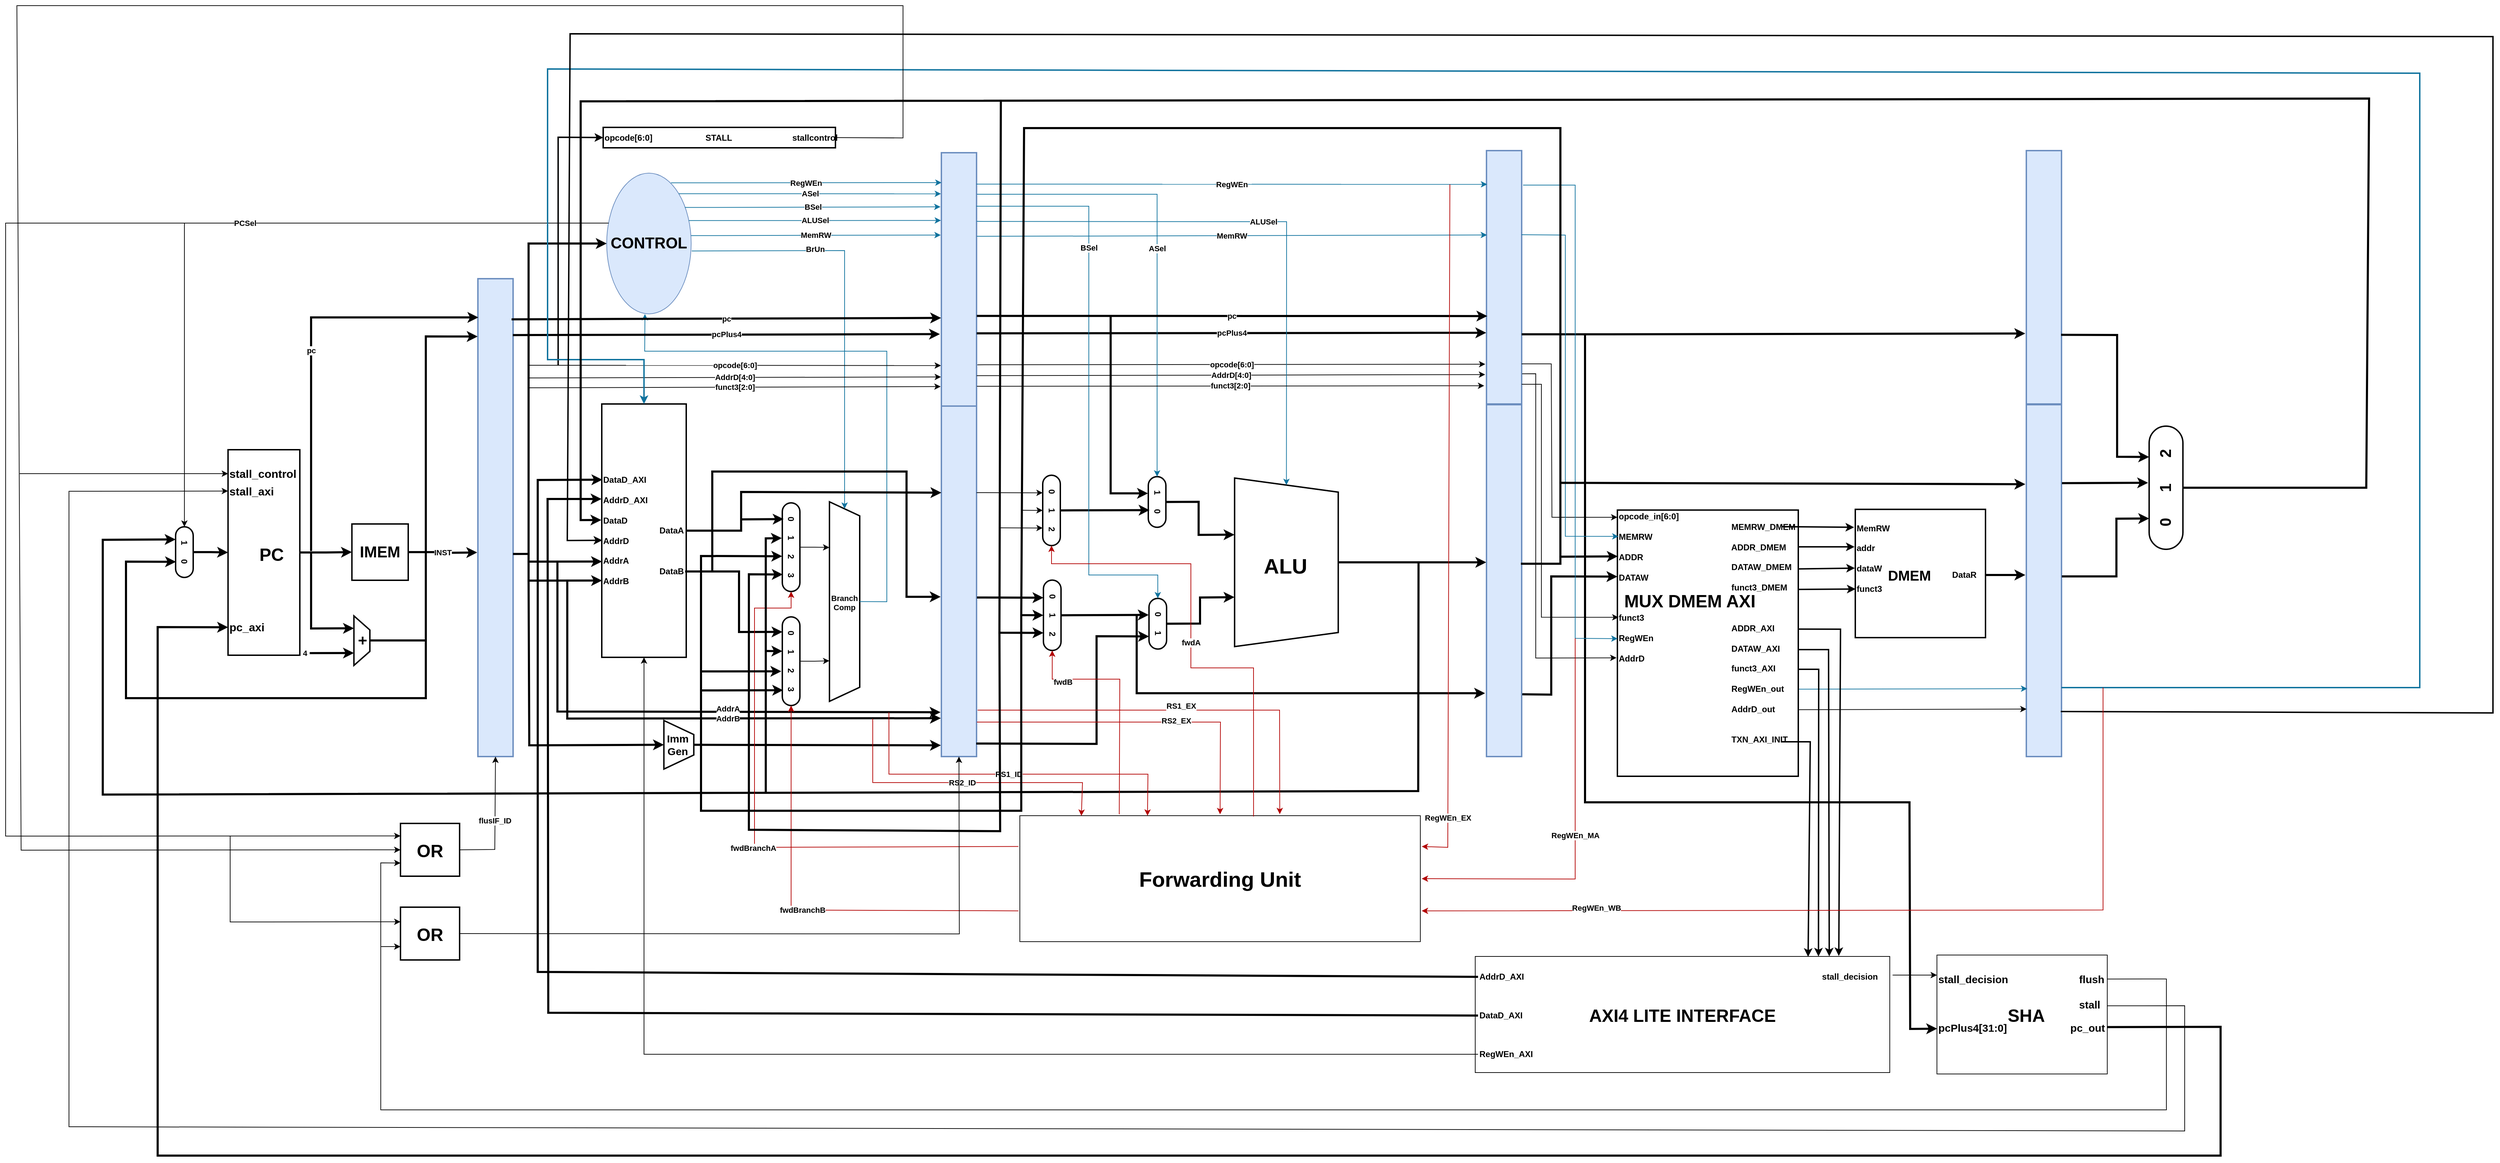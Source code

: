 <mxfile version="24.7.5">
  <diagram name="Page-1" id="2OD4SM8jxPekZYmMoRoa">
    <mxGraphModel dx="2718" dy="-1269" grid="0" gridSize="10" guides="1" tooltips="1" connect="1" arrows="1" fold="1" page="0" pageScale="1" pageWidth="827" pageHeight="1169" math="0" shadow="0">
      <root>
        <mxCell id="0" />
        <mxCell id="1" parent="0" />
        <mxCell id="H1D-Jz9BocjDlhpLzadn-146" value="" style="shape=trapezoid;perimeter=trapezoidPerimeter;whiteSpace=wrap;html=1;fixedSize=1;rotation=90;strokeWidth=2;fontStyle=1" parent="1" vertex="1">
          <mxGeometry x="-145" y="3370" width="69" height="42.5" as="geometry" />
        </mxCell>
        <mxCell id="H1D-Jz9BocjDlhpLzadn-108" value="" style="rounded=0;whiteSpace=wrap;html=1;fillColor=#dae8fc;strokeColor=#6c8ebf;strokeWidth=2;fontStyle=1" parent="1" vertex="1">
          <mxGeometry x="-396" y="2729" width="50" height="679" as="geometry" />
        </mxCell>
        <mxCell id="H1D-Jz9BocjDlhpLzadn-134" value="" style="rounded=0;whiteSpace=wrap;html=1;fillColor=#dae8fc;strokeColor=#6c8ebf;strokeWidth=2;fontStyle=1" parent="1" vertex="1">
          <mxGeometry x="262.5" y="2908" width="50" height="500" as="geometry" />
        </mxCell>
        <mxCell id="H1D-Jz9BocjDlhpLzadn-138" value="&lt;font style=&quot;font-size: 30px;&quot;&gt;Forwarding Unit&lt;/font&gt;" style="rounded=0;whiteSpace=wrap;html=1;fillColor=default;strokeColor=default;strokeWidth=1;align=center;fontColor=#000000;rotation=0;perimeterSpacing=2;gradientColor=none;fontStyle=1" parent="1" vertex="1">
          <mxGeometry x="374" y="3492" width="569" height="179" as="geometry" />
        </mxCell>
        <mxCell id="H1D-Jz9BocjDlhpLzadn-139" value="" style="rounded=0;whiteSpace=wrap;html=1;fillColor=#dae8fc;strokeColor=#6c8ebf;strokeWidth=2;fontStyle=1" parent="1" vertex="1">
          <mxGeometry x="1037" y="2908" width="50" height="500" as="geometry" />
        </mxCell>
        <mxCell id="H1D-Jz9BocjDlhpLzadn-140" value="" style="rounded=0;whiteSpace=wrap;html=1;fillColor=#dae8fc;strokeColor=#6c8ebf;strokeWidth=2;fontStyle=1" parent="1" vertex="1">
          <mxGeometry x="1804" y="2908" width="50" height="500" as="geometry" />
        </mxCell>
        <mxCell id="H1D-Jz9BocjDlhpLzadn-197" value="" style="edgeStyle=orthogonalEdgeStyle;rounded=0;orthogonalLoop=1;jettySize=auto;html=1;entryX=0;entryY=0.5;entryDx=0;entryDy=0;strokeWidth=3;fontStyle=1" parent="1" source="H1D-Jz9BocjDlhpLzadn-141" target="H1D-Jz9BocjDlhpLzadn-142" edge="1">
          <mxGeometry relative="1" as="geometry">
            <mxPoint x="-723.5" y="3117.5" as="targetPoint" />
          </mxGeometry>
        </mxCell>
        <mxCell id="H1D-Jz9BocjDlhpLzadn-141" value="&lt;br&gt;&lt;div&gt;&lt;br&gt;&lt;/div&gt;&lt;div&gt;&lt;br&gt;&lt;/div&gt;&lt;div&gt;&lt;br&gt;&lt;/div&gt;&lt;div&gt;&lt;br&gt;&lt;/div&gt;&lt;div&gt;&lt;br&gt;&lt;/div&gt;&lt;div&gt;&lt;br&gt;&lt;/div&gt;&lt;div&gt;&lt;br&gt;&lt;/div&gt;&lt;div&gt;&lt;br&gt;&lt;/div&gt;&lt;div&gt;&lt;br&gt;&lt;/div&gt;" style="rounded=0;whiteSpace=wrap;html=1;strokeWidth=2;align=left;fontStyle=1" parent="1" vertex="1">
          <mxGeometry x="-751" y="2972" width="102" height="292" as="geometry" />
        </mxCell>
        <mxCell id="H1D-Jz9BocjDlhpLzadn-199" value="INST" style="edgeStyle=orthogonalEdgeStyle;rounded=0;orthogonalLoop=1;jettySize=auto;html=1;strokeWidth=3;fontStyle=1" parent="1" source="H1D-Jz9BocjDlhpLzadn-142" edge="1">
          <mxGeometry relative="1" as="geometry">
            <mxPoint x="-397" y="3118" as="targetPoint" />
          </mxGeometry>
        </mxCell>
        <mxCell id="H1D-Jz9BocjDlhpLzadn-142" value="&lt;span&gt;&lt;font style=&quot;font-size: 22px;&quot;&gt;IMEM&lt;/font&gt;&lt;/span&gt;" style="whiteSpace=wrap;html=1;aspect=fixed;strokeWidth=2;fontStyle=1" parent="1" vertex="1">
          <mxGeometry x="-575" y="3077.5" width="80" height="80" as="geometry" />
        </mxCell>
        <mxCell id="H1D-Jz9BocjDlhpLzadn-143" value="&lt;font style=&quot;font-size: 22px;&quot;&gt;&lt;span&gt;+&lt;/span&gt;&lt;/font&gt;" style="shape=trapezoid;perimeter=trapezoidPerimeter;whiteSpace=wrap;html=1;fixedSize=1;rotation=90;strokeWidth=2;fontStyle=1" parent="1" vertex="1">
          <mxGeometry x="-596" y="3232" width="70.36" height="22.66" as="geometry" />
        </mxCell>
        <mxCell id="H1D-Jz9BocjDlhpLzadn-144" value="&lt;div&gt;&lt;span style=&quot;background-color: initial;&quot;&gt;DataD_AXI&lt;/span&gt;&lt;/div&gt;&lt;div&gt;&lt;span style=&quot;background-color: initial;&quot;&gt;&lt;br&gt;&lt;/span&gt;&lt;/div&gt;&lt;div&gt;&lt;span style=&quot;background-color: initial;&quot;&gt;AddrD_AXI&lt;/span&gt;&lt;/div&gt;&lt;div&gt;&lt;span style=&quot;background-color: initial;&quot;&gt;&lt;br&gt;&lt;/span&gt;&lt;/div&gt;&lt;span style=&quot;background-color: initial;&quot;&gt;DataD&lt;/span&gt;&lt;div&gt;&lt;span style=&quot;white-space: pre;&quot;&gt;&#x9;&lt;/span&gt;&lt;span style=&quot;white-space: pre;&quot;&gt;&#x9;&lt;/span&gt;&lt;span style=&quot;white-space: pre;&quot;&gt;&#x9;&lt;/span&gt;&lt;span style=&quot;background-color: initial;&quot;&gt;DataA&lt;/span&gt;&lt;br&gt;&lt;/div&gt;&lt;div&gt;AddrD&lt;span style=&quot;white-space: pre;&quot;&gt;&#x9;&lt;/span&gt;&lt;span style=&quot;white-space: pre;&quot;&gt;&#x9;&lt;/span&gt;&lt;/div&gt;&lt;div&gt;&lt;br&gt;&lt;/div&gt;&lt;div&gt;AddrA&lt;/div&gt;&lt;div&gt;&lt;span style=&quot;white-space: pre;&quot;&gt;&lt;span style=&quot;white-space: pre;&quot;&gt;&#x9;&lt;/span&gt;&lt;span style=&quot;white-space: pre;&quot;&gt;&#x9;&lt;/span&gt;&lt;span style=&quot;white-space: pre;&quot;&gt;&#x9;&lt;/span&gt;&lt;/span&gt;&lt;span style=&quot;background-color: initial;&quot;&gt;DataB&lt;/span&gt;&lt;/div&gt;&lt;div&gt;&lt;span style=&quot;background-color: initial;&quot;&gt;AddrB&lt;/span&gt;&lt;span style=&quot;background-color: initial; white-space: pre;&quot;&gt;&#x9;&lt;/span&gt;&lt;span style=&quot;background-color: initial; white-space: pre;&quot;&gt;&#x9;&lt;/span&gt;&lt;/div&gt;" style="rounded=0;whiteSpace=wrap;html=1;align=left;fontStyle=1;strokeWidth=2;" parent="1" vertex="1">
          <mxGeometry x="-220" y="2907" width="120" height="360" as="geometry" />
        </mxCell>
        <mxCell id="H1D-Jz9BocjDlhpLzadn-145" value="&lt;span&gt;&lt;font style=&quot;font-size: 15px;&quot;&gt;Imm&lt;/font&gt;&lt;/span&gt;&lt;div&gt;&lt;span&gt;&lt;font style=&quot;font-size: 15px;&quot;&gt;Gen&lt;/font&gt;&lt;/span&gt;&lt;/div&gt;" style="text;strokeColor=none;align=center;fillColor=none;html=1;verticalAlign=middle;whiteSpace=wrap;rounded=0;fontStyle=1" parent="1" vertex="1">
          <mxGeometry x="-142" y="3379" width="60" height="24.5" as="geometry" />
        </mxCell>
        <mxCell id="H1D-Jz9BocjDlhpLzadn-147" value="" style="shape=trapezoid;perimeter=trapezoidPerimeter;whiteSpace=wrap;html=1;fixedSize=1;rotation=90;strokeWidth=2;fontStyle=1" parent="1" vertex="1">
          <mxGeometry x="-16.75" y="3166.25" width="283.5" height="43" as="geometry" />
        </mxCell>
        <mxCell id="H1D-Jz9BocjDlhpLzadn-148" value="&lt;span style=&quot;font-size: 11px;&quot;&gt;&lt;font style=&quot;font-size: 11px;&quot;&gt;Branch&lt;/font&gt;&lt;/span&gt;&lt;div style=&quot;font-size: 11px;&quot;&gt;&lt;span style=&quot;&quot;&gt;&lt;font style=&quot;font-size: 11px;&quot;&gt;Comp&lt;/font&gt;&lt;/span&gt;&lt;/div&gt;" style="text;strokeColor=none;align=center;fillColor=none;html=1;verticalAlign=middle;whiteSpace=wrap;rounded=0;fontStyle=1" parent="1" vertex="1">
          <mxGeometry x="95" y="3176.5" width="60" height="24.5" as="geometry" />
        </mxCell>
        <mxCell id="H1D-Jz9BocjDlhpLzadn-190" value="" style="edgeStyle=orthogonalEdgeStyle;rounded=0;orthogonalLoop=1;jettySize=auto;html=1;entryX=0.229;entryY=1.004;entryDx=0;entryDy=0;entryPerimeter=0;fontStyle=1" parent="1" source="H1D-Jz9BocjDlhpLzadn-149" target="H1D-Jz9BocjDlhpLzadn-147" edge="1">
          <mxGeometry relative="1" as="geometry">
            <mxPoint x="255" y="3128.5" as="targetPoint" />
          </mxGeometry>
        </mxCell>
        <mxCell id="H1D-Jz9BocjDlhpLzadn-149" value="0&lt;span style=&quot;white-space: pre;&quot;&gt;&#x9;&lt;/span&gt;1&lt;span style=&quot;white-space: pre;&quot;&gt;&#x9;&lt;/span&gt;2&lt;span style=&quot;white-space: pre;&quot;&gt;&#x9;&lt;/span&gt;3" style="rounded=1;whiteSpace=wrap;html=1;arcSize=50;rotation=90;fontStyle=1;strokeWidth=2;" parent="1" vertex="1">
          <mxGeometry x="-14" y="3098" width="126" height="25" as="geometry" />
        </mxCell>
        <mxCell id="H1D-Jz9BocjDlhpLzadn-192" value="" style="edgeStyle=orthogonalEdgeStyle;rounded=0;orthogonalLoop=1;jettySize=auto;html=1;entryX=0.797;entryY=1.002;entryDx=0;entryDy=0;entryPerimeter=0;fontStyle=1" parent="1" source="H1D-Jz9BocjDlhpLzadn-150" target="H1D-Jz9BocjDlhpLzadn-147" edge="1">
          <mxGeometry relative="1" as="geometry">
            <mxPoint x="108" y="3290" as="targetPoint" />
          </mxGeometry>
        </mxCell>
        <mxCell id="H1D-Jz9BocjDlhpLzadn-150" value="0&lt;span style=&quot;white-space: pre;&quot;&gt;&#x9;&lt;/span&gt;1&lt;span style=&quot;white-space: pre;&quot;&gt;&#x9;&lt;/span&gt;2&lt;span style=&quot;white-space: pre;&quot;&gt;&#x9;&lt;/span&gt;3" style="rounded=1;whiteSpace=wrap;html=1;arcSize=50;rotation=90;fontStyle=1;strokeWidth=2;" parent="1" vertex="1">
          <mxGeometry x="-14" y="3260" width="126" height="25" as="geometry" />
        </mxCell>
        <mxCell id="H1D-Jz9BocjDlhpLzadn-152" value="" style="rounded=0;whiteSpace=wrap;html=1;fillColor=#dae8fc;strokeColor=#6c8ebf;strokeWidth=2;fontStyle=1" parent="1" vertex="1">
          <mxGeometry x="262.5" y="2550" width="50" height="360" as="geometry" />
        </mxCell>
        <mxCell id="H1D-Jz9BocjDlhpLzadn-153" value="" style="rounded=0;whiteSpace=wrap;html=1;fillColor=#dae8fc;strokeColor=#6c8ebf;strokeWidth=2;fontStyle=1" parent="1" vertex="1">
          <mxGeometry x="1037" y="2547" width="50" height="360" as="geometry" />
        </mxCell>
        <mxCell id="H1D-Jz9BocjDlhpLzadn-154" value="" style="rounded=0;whiteSpace=wrap;html=1;fillColor=#dae8fc;strokeColor=#6c8ebf;strokeWidth=2;fontStyle=1" parent="1" vertex="1">
          <mxGeometry x="1804" y="2547" width="50" height="360" as="geometry" />
        </mxCell>
        <mxCell id="H1D-Jz9BocjDlhpLzadn-155" value="" style="shape=trapezoid;perimeter=trapezoidPerimeter;whiteSpace=wrap;html=1;fixedSize=1;rotation=90;strokeWidth=2;fontStyle=1" parent="1" vertex="1">
          <mxGeometry x="633" y="3058.36" width="239.5" height="147.25" as="geometry" />
        </mxCell>
        <mxCell id="H1D-Jz9BocjDlhpLzadn-156" value="0&lt;span style=&quot;white-space: pre;&quot;&gt;&#x9;&lt;/span&gt;1&lt;span style=&quot;white-space: pre;&quot;&gt;&#x9;&lt;/span&gt;2" style="rounded=1;whiteSpace=wrap;html=1;arcSize=50;rotation=90;fontStyle=1;strokeWidth=2;" parent="1" vertex="1">
          <mxGeometry x="369" y="3045.74" width="100" height="25" as="geometry" />
        </mxCell>
        <mxCell id="H1D-Jz9BocjDlhpLzadn-157" value="0&lt;span style=&quot;white-space: pre;&quot;&gt;&#x9;&lt;/span&gt;1&lt;span style=&quot;white-space: pre;&quot;&gt;&#x9;&lt;/span&gt;2" style="rounded=1;whiteSpace=wrap;html=1;arcSize=50;rotation=90;fontStyle=1;strokeWidth=2;" parent="1" vertex="1">
          <mxGeometry x="370" y="3194.74" width="100" height="25" as="geometry" />
        </mxCell>
        <mxCell id="H1D-Jz9BocjDlhpLzadn-158" value="1&lt;span style=&quot;white-space: pre;&quot;&gt;&#x9;&lt;/span&gt;0" style="rounded=1;whiteSpace=wrap;html=1;arcSize=50;rotation=90;fontStyle=1;strokeWidth=2;" parent="1" vertex="1">
          <mxGeometry x="533" y="3033.74" width="72" height="25" as="geometry" />
        </mxCell>
        <mxCell id="H1D-Jz9BocjDlhpLzadn-159" value="0&lt;span style=&quot;white-space: pre;&quot;&gt;&#x9;&lt;/span&gt;1" style="rounded=1;whiteSpace=wrap;html=1;arcSize=50;rotation=90;fontStyle=1;strokeWidth=2;" parent="1" vertex="1">
          <mxGeometry x="534" y="3206.74" width="72" height="25" as="geometry" />
        </mxCell>
        <mxCell id="H1D-Jz9BocjDlhpLzadn-160" value="&lt;span style=&quot;&quot;&gt;&lt;font style=&quot;font-size: 30px;&quot;&gt;ALU&lt;/font&gt;&lt;/span&gt;" style="text;html=1;align=center;verticalAlign=middle;whiteSpace=wrap;rounded=0;fontSize=22;fontStyle=1" parent="1" vertex="1">
          <mxGeometry x="698.5" y="3099.74" width="105" height="75.25" as="geometry" />
        </mxCell>
        <mxCell id="H1D-Jz9BocjDlhpLzadn-161" value="&lt;span style=&quot;font-size: 22px;&quot;&gt;&lt;span&gt;CONTROL&lt;/span&gt;&lt;/span&gt;" style="ellipse;whiteSpace=wrap;html=1;fillColor=#dae8fc;strokeColor=#6c8ebf;fontStyle=1" parent="1" vertex="1">
          <mxGeometry x="-213" y="2579" width="120" height="200" as="geometry" />
        </mxCell>
        <mxCell id="H1D-Jz9BocjDlhpLzadn-163" value="opcode_in[6:0]&lt;div&gt;&lt;span style=&quot;white-space: pre;&quot;&gt;&#x9;&lt;/span&gt;&lt;span style=&quot;white-space: pre;&quot;&gt;&#x9;&lt;/span&gt;&lt;span style=&quot;white-space: pre;&quot;&gt;&#x9;&lt;/span&gt;&lt;span style=&quot;white-space: pre;&quot;&gt;&#x9;&lt;/span&gt;&lt;span style=&quot;white-space: pre;&quot;&gt;&#x9;&lt;/span&gt;&lt;span style=&quot;white-space: pre;&quot;&gt;&#x9;&lt;/span&gt;MEMRW_DMEM&lt;br&gt;&lt;/div&gt;&lt;div&gt;MEMRW&lt;br&gt;&lt;div&gt;&lt;div style=&quot;text-align: center;&quot;&gt;&lt;span style=&quot;background-color: transparent; color: light-dark(rgb(0, 0, 0), rgb(255, 255, 255)); white-space: pre;&quot;&gt;&#x9;&lt;/span&gt;&lt;span style=&quot;background-color: transparent; color: light-dark(rgb(0, 0, 0), rgb(255, 255, 255)); white-space: pre;&quot;&gt;&#x9;&lt;/span&gt;&lt;span style=&quot;background-color: transparent; color: light-dark(rgb(0, 0, 0), rgb(255, 255, 255)); white-space: pre;&quot;&gt;&#x9;&lt;/span&gt;&lt;span style=&quot;background-color: transparent; color: light-dark(rgb(0, 0, 0), rgb(255, 255, 255)); white-space: pre;&quot;&gt;&#x9;&lt;/span&gt;&lt;span style=&quot;background-color: transparent; color: light-dark(rgb(0, 0, 0), rgb(255, 255, 255)); white-space: pre;&quot;&gt;&#x9;&lt;/span&gt;&amp;nbsp; &amp;nbsp; ADDR_DMEM&lt;/div&gt;&lt;div&gt;ADDR&lt;/div&gt;&lt;div&gt;&lt;span style=&quot;white-space: pre;&quot;&gt;&#x9;&lt;/span&gt;&lt;span style=&quot;white-space: pre;&quot;&gt;&#x9;&lt;/span&gt;&lt;span style=&quot;white-space: pre;&quot;&gt;&#x9;&lt;/span&gt;&lt;span style=&quot;white-space: pre;&quot;&gt;&#x9;&lt;/span&gt;&lt;span style=&quot;white-space: pre;&quot;&gt;&#x9;&lt;/span&gt;&lt;span style=&quot;white-space: pre;&quot;&gt;&#x9;&lt;/span&gt;&lt;span style=&quot;background-color: transparent; color: light-dark(rgb(0, 0, 0), rgb(255, 255, 255));&quot;&gt;DATAW_DMEM&lt;/span&gt;&lt;br&gt;&lt;/div&gt;&lt;div&gt;&lt;div&gt;DATAW&lt;/div&gt;&lt;div&gt;&lt;span style=&quot;white-space: pre;&quot;&gt;&#x9;&lt;/span&gt;&lt;span style=&quot;white-space: pre;&quot;&gt;&#x9;&lt;/span&gt;&lt;span style=&quot;white-space: pre;&quot;&gt;&#x9;&lt;/span&gt;&lt;span style=&quot;white-space: pre;&quot;&gt;&#x9;&lt;/span&gt;&lt;span style=&quot;white-space: pre;&quot;&gt;&#x9;&lt;/span&gt;&amp;nbsp; &amp;nbsp; &amp;nbsp; &lt;span style=&quot;white-space: pre;&quot;&gt;&#x9;&lt;/span&gt;&lt;span style=&quot;background-color: transparent; color: light-dark(rgb(0, 0, 0), rgb(255, 255, 255));&quot;&gt;funct3_DMEM&lt;/span&gt;&lt;/div&gt;&lt;div&gt;&lt;br&gt;&lt;/div&gt;&lt;div&gt;&lt;span style=&quot;white-space: pre;&quot;&gt;&#x9;&lt;/span&gt;&lt;span style=&quot;white-space: pre;&quot;&gt;&#x9;&lt;/span&gt;&lt;span style=&quot;white-space: pre;&quot;&gt;&#x9;&lt;/span&gt;&lt;span style=&quot;white-space: pre;&quot;&gt;&#x9;&lt;/span&gt;&lt;span style=&quot;white-space: pre;&quot;&gt;&#x9;&lt;/span&gt;&lt;span style=&quot;white-space: pre;&quot;&gt;&#x9;&lt;/span&gt;&lt;br&gt;&lt;/div&gt;&lt;div&gt;funct3&lt;span style=&quot;white-space: pre;&quot;&gt;&#x9;&lt;/span&gt;&lt;span style=&quot;white-space: pre;&quot;&gt;&#x9;&lt;/span&gt;&lt;span style=&quot;white-space: pre;&quot;&gt;&#x9;&lt;/span&gt;&lt;span style=&quot;white-space: pre;&quot;&gt;&#x9;&lt;/span&gt;&lt;span style=&quot;white-space: pre;&quot;&gt;&#x9;&lt;/span&gt;&lt;/div&gt;&lt;div&gt;&lt;span style=&quot;white-space: pre;&quot;&gt;&#x9;&lt;/span&gt;&lt;span style=&quot;white-space: pre;&quot;&gt;&#x9;&lt;/span&gt;&lt;span style=&quot;white-space: pre;&quot;&gt;&#x9;&lt;/span&gt;&lt;span style=&quot;white-space: pre;&quot;&gt;&#x9;&lt;/span&gt;&lt;span style=&quot;white-space: pre;&quot;&gt;&#x9;&lt;/span&gt;&lt;span style=&quot;white-space: pre;&quot;&gt;&#x9;&lt;/span&gt;&lt;span style=&quot;text-align: center; background-color: transparent; color: light-dark(rgb(0, 0, 0), rgb(255, 255, 255));&quot;&gt;ADDR_AXI&lt;/span&gt;&lt;br&gt;&lt;/div&gt;&lt;div&gt;RegWEn&lt;span style=&quot;background-color: transparent; color: light-dark(rgb(0, 0, 0), rgb(255, 255, 255)); white-space: pre;&quot;&gt;&#x9;&lt;/span&gt;&lt;span style=&quot;background-color: transparent; color: light-dark(rgb(0, 0, 0), rgb(255, 255, 255)); white-space: pre;&quot;&gt;&#x9;&lt;/span&gt;&lt;span style=&quot;background-color: transparent; color: light-dark(rgb(0, 0, 0), rgb(255, 255, 255)); white-space: pre;&quot;&gt;&#x9;&lt;/span&gt;&lt;span style=&quot;background-color: transparent; color: light-dark(rgb(0, 0, 0), rgb(255, 255, 255)); white-space: pre;&quot;&gt;&#x9;&lt;/span&gt;&lt;span style=&quot;background-color: transparent; color: light-dark(rgb(0, 0, 0), rgb(255, 255, 255)); white-space: pre;&quot;&gt;&#x9;&lt;/span&gt;&lt;/div&gt;&lt;div&gt;&lt;span style=&quot;white-space: pre;&quot;&gt;&#x9;&lt;/span&gt;&lt;span style=&quot;white-space: pre;&quot;&gt;&#x9;&lt;/span&gt;&lt;span style=&quot;white-space: pre;&quot;&gt;&#x9;&lt;/span&gt;&lt;span style=&quot;white-space: pre;&quot;&gt;&#x9;&lt;/span&gt;&lt;span style=&quot;white-space: pre;&quot;&gt;&#x9;&lt;/span&gt;&lt;span style=&quot;white-space: pre;&quot;&gt;&#x9;&lt;/span&gt;&lt;span style=&quot;background-color: transparent; color: light-dark(rgb(0, 0, 0), rgb(255, 255, 255));&quot;&gt;DATAW_AXI&lt;/span&gt;&lt;br&gt;&lt;/div&gt;&lt;div&gt;AddrD&lt;span style=&quot;white-space: pre;&quot;&gt;&#x9;&lt;/span&gt;&lt;span style=&quot;white-space: pre;&quot;&gt;&#x9;&lt;/span&gt;&lt;span style=&quot;white-space: pre;&quot;&gt;&#x9;&lt;/span&gt;&lt;span style=&quot;white-space: pre;&quot;&gt;&#x9;&lt;/span&gt;&lt;span style=&quot;white-space: pre;&quot;&gt;&#x9;&lt;/span&gt;&lt;/div&gt;&lt;div&gt;&lt;span style=&quot;white-space: pre;&quot;&gt;&#x9;&lt;/span&gt;&lt;span style=&quot;white-space: pre;&quot;&gt;&#x9;&lt;/span&gt;&lt;span style=&quot;white-space: pre;&quot;&gt;&#x9;&lt;/span&gt;&lt;span style=&quot;white-space: pre;&quot;&gt;&#x9;&lt;/span&gt;&lt;span style=&quot;white-space: pre;&quot;&gt;&#x9;&lt;/span&gt;&lt;span style=&quot;white-space: pre;&quot;&gt;&#x9;&lt;/span&gt;&lt;span style=&quot;background-color: transparent; color: light-dark(rgb(0, 0, 0), rgb(255, 255, 255));&quot;&gt;funct3_AXI&lt;/span&gt;&lt;span style=&quot;background-color: transparent; color: light-dark(rgb(0, 0, 0), rgb(255, 255, 255)); white-space: pre;&quot;&gt;&#x9;&lt;/span&gt;&lt;br&gt;&lt;/div&gt;&lt;div&gt;&lt;br&gt;&lt;/div&gt;&lt;div&gt;&lt;span style=&quot;white-space: pre;&quot;&gt;&#x9;&lt;/span&gt;&lt;span style=&quot;white-space: pre;&quot;&gt;&#x9;&lt;/span&gt;&lt;span style=&quot;white-space: pre;&quot;&gt;&#x9;&lt;/span&gt;&lt;span style=&quot;white-space: pre;&quot;&gt;&#x9;&lt;/span&gt;&lt;span style=&quot;white-space: pre;&quot;&gt;&#x9;&lt;/span&gt;&lt;span style=&quot;white-space: pre;&quot;&gt;&#x9;&lt;/span&gt;RegWEn_out&lt;/div&gt;&lt;div&gt;&lt;span style=&quot;white-space: pre;&quot;&gt;&#x9;&lt;/span&gt;&lt;span style=&quot;white-space: pre;&quot;&gt;&#x9;&lt;/span&gt;&lt;span style=&quot;white-space: pre;&quot;&gt;&#x9;&lt;/span&gt;&lt;span style=&quot;white-space: pre;&quot;&gt;&#x9;&lt;/span&gt;&lt;span style=&quot;white-space: pre;&quot;&gt;&#x9;&lt;/span&gt;&lt;span style=&quot;white-space: pre;&quot;&gt;&#x9;&lt;/span&gt;&lt;/div&gt;&lt;/div&gt;&lt;/div&gt;&lt;div&gt;&lt;span style=&quot;white-space: pre;&quot;&gt;&#x9;&lt;/span&gt;&lt;span style=&quot;white-space: pre;&quot;&gt;&#x9;&lt;/span&gt;&lt;span style=&quot;white-space: pre;&quot;&gt;&#x9;&lt;/span&gt;&lt;span style=&quot;white-space: pre;&quot;&gt;&#x9;&lt;/span&gt;&lt;span style=&quot;white-space: pre;&quot;&gt;&#x9;&lt;/span&gt;&lt;span style=&quot;white-space: pre;&quot;&gt;&#x9;&lt;/span&gt;AddrD_out&lt;br&gt;&lt;/div&gt;&lt;/div&gt;&lt;div&gt;&lt;br&gt;&lt;/div&gt;&lt;div&gt;&lt;br&gt;&lt;/div&gt;&lt;div&gt;&lt;span style=&quot;white-space: pre;&quot;&gt;&#x9;&lt;/span&gt;&lt;span style=&quot;white-space: pre;&quot;&gt;&#x9;&lt;/span&gt;&lt;span style=&quot;white-space: pre;&quot;&gt;&#x9;&lt;/span&gt;&lt;span style=&quot;white-space: pre;&quot;&gt;&#x9;&lt;/span&gt;&lt;span style=&quot;white-space: pre;&quot;&gt;&#x9;&lt;/span&gt;&lt;span style=&quot;white-space: pre;&quot;&gt;&#x9;&lt;/span&gt;&lt;span style=&quot;background-color: transparent;&quot;&gt;TXN_AXI_INIT&lt;/span&gt;&lt;br&gt;&lt;/div&gt;&lt;div&gt;&lt;br&gt;&lt;/div&gt;&lt;div&gt;&lt;br&gt;&lt;/div&gt;&lt;div&gt;&lt;br&gt;&lt;/div&gt;" style="rounded=0;whiteSpace=wrap;html=1;strokeWidth=2;align=left;fontStyle=1" parent="1" vertex="1">
          <mxGeometry x="1223" y="3057.74" width="257" height="378.26" as="geometry" />
        </mxCell>
        <mxCell id="H1D-Jz9BocjDlhpLzadn-164" value="&lt;font style=&quot;font-size: 25px;&quot;&gt;MUX DMEM AXI&lt;/font&gt;" style="text;strokeColor=none;align=center;fillColor=none;html=1;verticalAlign=middle;whiteSpace=wrap;rounded=0;fontStyle=1" parent="1" vertex="1">
          <mxGeometry x="1192" y="3171" width="268" height="30" as="geometry" />
        </mxCell>
        <mxCell id="H1D-Jz9BocjDlhpLzadn-165" style="edgeStyle=orthogonalEdgeStyle;rounded=0;orthogonalLoop=1;jettySize=auto;html=1;exitX=0.5;exitY=1;exitDx=0;exitDy=0;fontStyle=1" parent="1" source="H1D-Jz9BocjDlhpLzadn-164" target="H1D-Jz9BocjDlhpLzadn-164" edge="1">
          <mxGeometry relative="1" as="geometry" />
        </mxCell>
        <mxCell id="H1D-Jz9BocjDlhpLzadn-166" value="&lt;div&gt;MemRW&lt;/div&gt;&lt;div&gt;&lt;br&gt;&lt;/div&gt;&lt;div&gt;&lt;div&gt;addr&lt;/div&gt;&lt;/div&gt;&lt;div&gt;&lt;br&gt;&lt;/div&gt;&lt;div&gt;dataW&lt;/div&gt;&lt;div&gt;&lt;br&gt;&lt;/div&gt;&lt;div&gt;funct3&lt;/div&gt;&lt;div&gt;&lt;br&gt;&lt;/div&gt;&lt;div&gt;&lt;br&gt;&lt;/div&gt;&lt;div&gt;&lt;br&gt;&lt;/div&gt;" style="rounded=0;whiteSpace=wrap;html=1;strokeWidth=2;align=left;fontStyle=1" parent="1" vertex="1">
          <mxGeometry x="1561" y="3056.74" width="185" height="182.25" as="geometry" />
        </mxCell>
        <mxCell id="H1D-Jz9BocjDlhpLzadn-167" value="" style="endArrow=classic;html=1;rounded=0;exitX=0.999;exitY=0.123;exitDx=0;exitDy=0;exitPerimeter=0;fontSize=16;strokeWidth=2;entryX=-0.009;entryY=0.14;entryDx=0;entryDy=0;entryPerimeter=0;fontStyle=1" parent="1" target="H1D-Jz9BocjDlhpLzadn-166" edge="1">
          <mxGeometry width="50" height="50" relative="1" as="geometry">
            <mxPoint x="1456.743" y="3081.271" as="sourcePoint" />
            <mxPoint x="1526" y="3082" as="targetPoint" />
          </mxGeometry>
        </mxCell>
        <mxCell id="H1D-Jz9BocjDlhpLzadn-168" value="" style="endArrow=classic;html=1;rounded=0;exitX=1.001;exitY=0.138;exitDx=0;exitDy=0;exitPerimeter=0;fontSize=16;strokeWidth=2;fontStyle=1" parent="1" source="H1D-Jz9BocjDlhpLzadn-163" edge="1">
          <mxGeometry width="50" height="50" relative="1" as="geometry">
            <mxPoint x="1457" y="3111" as="sourcePoint" />
            <mxPoint x="1560" y="3110" as="targetPoint" />
          </mxGeometry>
        </mxCell>
        <mxCell id="H1D-Jz9BocjDlhpLzadn-169" value="" style="endArrow=classic;html=1;rounded=0;exitX=1;exitY=0.221;exitDx=0;exitDy=0;exitPerimeter=0;entryX=-0.003;entryY=0.458;entryDx=0;entryDy=0;entryPerimeter=0;fontSize=16;strokeWidth=2;fontStyle=1" parent="1" source="H1D-Jz9BocjDlhpLzadn-163" target="H1D-Jz9BocjDlhpLzadn-166" edge="1">
          <mxGeometry width="50" height="50" relative="1" as="geometry">
            <mxPoint x="1499" y="3155" as="sourcePoint" />
            <mxPoint x="1549" y="3105" as="targetPoint" />
          </mxGeometry>
        </mxCell>
        <mxCell id="H1D-Jz9BocjDlhpLzadn-170" value="" style="endArrow=classic;html=1;rounded=0;exitX=0.998;exitY=0.298;exitDx=0;exitDy=0;exitPerimeter=0;entryX=0.002;entryY=0.621;entryDx=0;entryDy=0;entryPerimeter=0;fontSize=16;strokeWidth=2;fontStyle=1" parent="1" source="H1D-Jz9BocjDlhpLzadn-163" target="H1D-Jz9BocjDlhpLzadn-166" edge="1">
          <mxGeometry width="50" height="50" relative="1" as="geometry">
            <mxPoint x="1510" y="3171" as="sourcePoint" />
            <mxPoint x="1560" y="3121" as="targetPoint" />
          </mxGeometry>
        </mxCell>
        <mxCell id="H1D-Jz9BocjDlhpLzadn-171" value="" style="endArrow=classic;html=1;rounded=0;exitX=1.004;exitY=0.673;exitDx=0;exitDy=0;exitPerimeter=0;entryX=0.027;entryY=0.807;entryDx=0;entryDy=0;entryPerimeter=0;fillColor=#b1ddf0;strokeColor=#10739e;fontStyle=1" parent="1" source="H1D-Jz9BocjDlhpLzadn-163" target="H1D-Jz9BocjDlhpLzadn-140" edge="1">
          <mxGeometry width="50" height="50" relative="1" as="geometry">
            <mxPoint x="1417" y="3308" as="sourcePoint" />
            <mxPoint x="1467" y="3258" as="targetPoint" />
          </mxGeometry>
        </mxCell>
        <mxCell id="H1D-Jz9BocjDlhpLzadn-172" value="" style="endArrow=classic;html=1;rounded=0;entryX=0.007;entryY=0.865;entryDx=0;entryDy=0;entryPerimeter=0;exitX=1;exitY=0.75;exitDx=0;exitDy=0;fontStyle=1" parent="1" source="H1D-Jz9BocjDlhpLzadn-163" target="H1D-Jz9BocjDlhpLzadn-140" edge="1">
          <mxGeometry width="50" height="50" relative="1" as="geometry">
            <mxPoint x="1467" y="3341" as="sourcePoint" />
            <mxPoint x="1498" y="3255" as="targetPoint" />
          </mxGeometry>
        </mxCell>
        <mxCell id="lxd2m9CHt8v5ix-Pc_Jc-26" value="" style="edgeStyle=orthogonalEdgeStyle;rounded=0;orthogonalLoop=1;jettySize=auto;html=1;fontStyle=1" parent="1" edge="1">
          <mxGeometry relative="1" as="geometry">
            <mxPoint x="1614" y="3718.5" as="sourcePoint" />
            <mxPoint x="1677" y="3718.5" as="targetPoint" />
          </mxGeometry>
        </mxCell>
        <mxCell id="H1D-Jz9BocjDlhpLzadn-174" value="&lt;font style=&quot;font-size: 25px;&quot;&gt;AXI4 LITE INTERFACE&lt;/font&gt;" style="rounded=0;whiteSpace=wrap;html=1;fontStyle=1" parent="1" vertex="1">
          <mxGeometry x="1021" y="3692" width="589" height="165" as="geometry" />
        </mxCell>
        <mxCell id="H1D-Jz9BocjDlhpLzadn-175" value="" style="endArrow=classic;html=1;rounded=0;exitX=0.991;exitY=0.873;exitDx=0;exitDy=0;exitPerimeter=0;entryX=0.803;entryY=0.003;entryDx=0;entryDy=0;strokeWidth=2;entryPerimeter=0;fontStyle=1" parent="1" target="H1D-Jz9BocjDlhpLzadn-174" edge="1">
          <mxGeometry width="50" height="50" relative="1" as="geometry">
            <mxPoint x="1456.687" y="3386.961" as="sourcePoint" />
            <mxPoint x="1496.5" y="3587" as="targetPoint" />
            <Array as="points">
              <mxPoint x="1497" y="3387" />
            </Array>
          </mxGeometry>
        </mxCell>
        <mxCell id="H1D-Jz9BocjDlhpLzadn-176" value="" style="endArrow=classic;html=1;rounded=0;exitX=0.998;exitY=0.6;exitDx=0;exitDy=0;exitPerimeter=0;entryX=0.828;entryY=0;entryDx=0;entryDy=0;entryPerimeter=0;strokeWidth=2;fontStyle=1" parent="1" source="H1D-Jz9BocjDlhpLzadn-163" target="H1D-Jz9BocjDlhpLzadn-174" edge="1">
          <mxGeometry width="50" height="50" relative="1" as="geometry">
            <mxPoint x="1547" y="3508" as="sourcePoint" />
            <mxPoint x="1512" y="3586" as="targetPoint" />
            <Array as="points">
              <mxPoint x="1481" y="3284" />
              <mxPoint x="1509" y="3284" />
            </Array>
          </mxGeometry>
        </mxCell>
        <mxCell id="H1D-Jz9BocjDlhpLzadn-177" value="" style="endArrow=classic;html=1;rounded=0;exitX=1;exitY=0.524;exitDx=0;exitDy=0;exitPerimeter=0;entryX=0.854;entryY=-0.001;entryDx=0;entryDy=0;entryPerimeter=0;strokeWidth=2;fontStyle=1" parent="1" source="H1D-Jz9BocjDlhpLzadn-163" target="H1D-Jz9BocjDlhpLzadn-174" edge="1">
          <mxGeometry width="50" height="50" relative="1" as="geometry">
            <mxPoint x="1512" y="3391" as="sourcePoint" />
            <mxPoint x="1525" y="3585" as="targetPoint" />
            <Array as="points">
              <mxPoint x="1523" y="3256" />
            </Array>
          </mxGeometry>
        </mxCell>
        <mxCell id="H1D-Jz9BocjDlhpLzadn-178" value="" style="endArrow=classic;html=1;rounded=0;exitX=1;exitY=0.447;exitDx=0;exitDy=0;exitPerimeter=0;entryX=0.877;entryY=-0.004;entryDx=0;entryDy=0;entryPerimeter=0;strokeWidth=2;fontStyle=1" parent="1" source="H1D-Jz9BocjDlhpLzadn-163" target="H1D-Jz9BocjDlhpLzadn-174" edge="1">
          <mxGeometry width="50" height="50" relative="1" as="geometry">
            <mxPoint x="1503" y="3222" as="sourcePoint" />
            <mxPoint x="1539" y="3585" as="targetPoint" />
            <Array as="points">
              <mxPoint x="1540" y="3227" />
            </Array>
          </mxGeometry>
        </mxCell>
        <mxCell id="H1D-Jz9BocjDlhpLzadn-180" value="AddrD_AXI&lt;span style=&quot;white-space: pre;&quot;&gt;&#x9;&lt;/span&gt;&lt;span style=&quot;white-space: pre;&quot;&gt;&#x9;&lt;/span&gt;&lt;span style=&quot;white-space: pre;&quot;&gt;&#x9;&lt;/span&gt;&lt;span style=&quot;white-space: pre;&quot;&gt;&#x9;&lt;/span&gt;&lt;span style=&quot;white-space: pre;&quot;&gt;&#x9;&lt;/span&gt;&lt;span style=&quot;white-space: pre;&quot;&gt;&#x9;&lt;/span&gt;&lt;span style=&quot;white-space: pre;&quot;&gt;&#x9;&lt;/span&gt;&lt;span style=&quot;white-space: pre;&quot;&gt;&#x9;&lt;/span&gt;&lt;span style=&quot;white-space: pre;&quot;&gt;&#x9;&lt;/span&gt;&lt;span style=&quot;white-space: pre;&quot;&gt;&#x9;&lt;/span&gt;&lt;span style=&quot;white-space: pre;&quot;&gt;&#x9;&lt;/span&gt;&lt;span style=&quot;white-space: pre;&quot;&gt;&#x9;&lt;/span&gt;&lt;span style=&quot;white-space: pre;&quot;&gt;&#x9;&lt;/span&gt;&lt;span style=&quot;white-space: pre;&quot;&gt;&#x9;&lt;/span&gt;&lt;span style=&quot;white-space: pre;&quot;&gt;&#x9;&lt;/span&gt;&lt;span style=&quot;white-space: pre;&quot;&gt;&#x9;&lt;/span&gt;&amp;nbsp;&amp;nbsp;&lt;span style=&quot;text-align: center;&quot;&gt;stall_decision&lt;/span&gt;" style="text;strokeColor=none;align=left;fillColor=none;html=1;verticalAlign=middle;whiteSpace=wrap;rounded=0;fontStyle=1" parent="1" vertex="1">
          <mxGeometry x="1025" y="3706" width="60" height="30" as="geometry" />
        </mxCell>
        <mxCell id="H1D-Jz9BocjDlhpLzadn-181" value="DataD_AXI" style="text;strokeColor=none;align=left;fillColor=none;html=1;verticalAlign=middle;whiteSpace=wrap;rounded=0;fontStyle=1" parent="1" vertex="1">
          <mxGeometry x="1025" y="3761" width="60" height="30" as="geometry" />
        </mxCell>
        <mxCell id="H1D-Jz9BocjDlhpLzadn-183" value="RegWEn_AXI" style="text;strokeColor=none;align=left;fillColor=none;html=1;verticalAlign=middle;whiteSpace=wrap;rounded=0;fontStyle=1" parent="1" vertex="1">
          <mxGeometry x="1025" y="3816" width="60" height="30" as="geometry" />
        </mxCell>
        <mxCell id="H1D-Jz9BocjDlhpLzadn-184" value="" style="endArrow=classic;html=1;rounded=0;exitX=0;exitY=0.5;exitDx=0;exitDy=0;entryX=0.007;entryY=0.299;entryDx=0;entryDy=0;entryPerimeter=0;fontSize=12;strokeWidth=3;fontStyle=1" parent="1" source="H1D-Jz9BocjDlhpLzadn-180" target="H1D-Jz9BocjDlhpLzadn-144" edge="1">
          <mxGeometry width="50" height="50" relative="1" as="geometry">
            <mxPoint x="325" y="3050" as="sourcePoint" />
            <mxPoint x="-297" y="3471" as="targetPoint" />
            <Array as="points">
              <mxPoint x="-311" y="3714" />
              <mxPoint x="-311" y="3015" />
            </Array>
          </mxGeometry>
        </mxCell>
        <mxCell id="H1D-Jz9BocjDlhpLzadn-185" value="" style="endArrow=classic;html=1;rounded=0;entryX=-0.003;entryY=0.375;entryDx=0;entryDy=0;entryPerimeter=0;fontSize=12;strokeWidth=3;exitX=0;exitY=0.5;exitDx=0;exitDy=0;fontStyle=1" parent="1" source="H1D-Jz9BocjDlhpLzadn-181" target="H1D-Jz9BocjDlhpLzadn-144" edge="1">
          <mxGeometry width="50" height="50" relative="1" as="geometry">
            <mxPoint x="1200" y="3776" as="sourcePoint" />
            <mxPoint x="-209" y="3072" as="targetPoint" />
            <Array as="points">
              <mxPoint x="-296" y="3772" />
              <mxPoint x="-297" y="3042" />
            </Array>
          </mxGeometry>
        </mxCell>
        <mxCell id="H1D-Jz9BocjDlhpLzadn-186" value="" style="endArrow=classic;html=1;rounded=0;exitX=0;exitY=0.5;exitDx=0;exitDy=0;entryX=0.5;entryY=1;entryDx=0;entryDy=0;fontStyle=1" parent="1" source="H1D-Jz9BocjDlhpLzadn-183" target="H1D-Jz9BocjDlhpLzadn-144" edge="1">
          <mxGeometry width="50" height="50" relative="1" as="geometry">
            <mxPoint x="609" y="3373" as="sourcePoint" />
            <mxPoint x="-248" y="3809" as="targetPoint" />
            <Array as="points">
              <mxPoint x="-160" y="3831" />
            </Array>
          </mxGeometry>
        </mxCell>
        <mxCell id="H1D-Jz9BocjDlhpLzadn-187" value="" style="endArrow=classic;html=1;rounded=0;exitX=1;exitY=0.5;exitDx=0;exitDy=0;entryX=0.183;entryY=0.926;entryDx=0;entryDy=0;entryPerimeter=0;strokeWidth=3;fontStyle=1" parent="1" source="H1D-Jz9BocjDlhpLzadn-144" target="H1D-Jz9BocjDlhpLzadn-149" edge="1">
          <mxGeometry width="50" height="50" relative="1" as="geometry">
            <mxPoint x="-53" y="3161" as="sourcePoint" />
            <mxPoint x="-3" y="3111" as="targetPoint" />
            <Array as="points">
              <mxPoint x="-22" y="3087" />
              <mxPoint x="-22" y="3071" />
            </Array>
          </mxGeometry>
        </mxCell>
        <mxCell id="H1D-Jz9BocjDlhpLzadn-188" value="" style="endArrow=classic;html=1;rounded=0;exitX=0.987;exitY=0.661;exitDx=0;exitDy=0;exitPerimeter=0;entryX=0.17;entryY=0.991;entryDx=0;entryDy=0;entryPerimeter=0;strokeWidth=3;fontStyle=1" parent="1" source="H1D-Jz9BocjDlhpLzadn-144" target="H1D-Jz9BocjDlhpLzadn-150" edge="1">
          <mxGeometry width="50" height="50" relative="1" as="geometry">
            <mxPoint x="-4" y="3112" as="sourcePoint" />
            <mxPoint x="46" y="3062" as="targetPoint" />
            <Array as="points">
              <mxPoint x="-25" y="3145" />
              <mxPoint x="-25" y="3231" />
            </Array>
          </mxGeometry>
        </mxCell>
        <mxCell id="H1D-Jz9BocjDlhpLzadn-193" value="BrUn" style="endArrow=classic;html=1;rounded=0;exitX=1.007;exitY=0.553;exitDx=0;exitDy=0;exitPerimeter=0;entryX=0;entryY=0.5;entryDx=0;entryDy=0;fillColor=#b1ddf0;strokeColor=#10739e;fontStyle=1" parent="1" source="H1D-Jz9BocjDlhpLzadn-161" target="H1D-Jz9BocjDlhpLzadn-147" edge="1">
          <mxGeometry x="-0.401" y="2" width="50" height="50" relative="1" as="geometry">
            <mxPoint x="13" y="2888" as="sourcePoint" />
            <mxPoint x="113" y="3007" as="targetPoint" />
            <Array as="points">
              <mxPoint x="125" y="2689" />
            </Array>
            <mxPoint as="offset" />
          </mxGeometry>
        </mxCell>
        <mxCell id="H1D-Jz9BocjDlhpLzadn-195" value="" style="endArrow=classic;html=1;rounded=0;entryX=0.453;entryY=1.001;entryDx=0;entryDy=0;entryPerimeter=0;exitX=0.5;exitY=0;exitDx=0;exitDy=0;fillColor=#b1ddf0;strokeColor=#10739e;fontStyle=1" parent="1" source="H1D-Jz9BocjDlhpLzadn-147" target="H1D-Jz9BocjDlhpLzadn-161" edge="1">
          <mxGeometry width="50" height="50" relative="1" as="geometry">
            <mxPoint x="-159" y="2843" as="sourcePoint" />
            <mxPoint x="568" y="2949" as="targetPoint" />
            <Array as="points">
              <mxPoint x="185" y="3188" />
              <mxPoint x="185" y="2832" />
              <mxPoint x="-159" y="2832" />
            </Array>
          </mxGeometry>
        </mxCell>
        <mxCell id="H1D-Jz9BocjDlhpLzadn-200" value="" style="endArrow=classic;html=1;rounded=0;exitX=0.998;exitY=0.576;exitDx=0;exitDy=0;exitPerimeter=0;entryX=0;entryY=0.5;entryDx=0;entryDy=0;strokeWidth=3;fontStyle=1" parent="1" source="H1D-Jz9BocjDlhpLzadn-108" target="H1D-Jz9BocjDlhpLzadn-161" edge="1">
          <mxGeometry width="50" height="50" relative="1" as="geometry">
            <mxPoint x="-29" y="2834" as="sourcePoint" />
            <mxPoint x="21" y="2784" as="targetPoint" />
            <Array as="points">
              <mxPoint x="-324" y="3120" />
              <mxPoint x="-324" y="2679" />
            </Array>
          </mxGeometry>
        </mxCell>
        <mxCell id="H1D-Jz9BocjDlhpLzadn-202" value="" style="endArrow=classic;html=1;rounded=0;entryX=0.002;entryY=0.622;entryDx=0;entryDy=0;entryPerimeter=0;strokeWidth=3;fontStyle=1" parent="1" target="H1D-Jz9BocjDlhpLzadn-144" edge="1">
          <mxGeometry width="50" height="50" relative="1" as="geometry">
            <mxPoint x="-324" y="3119" as="sourcePoint" />
            <mxPoint x="15" y="3032" as="targetPoint" />
            <Array as="points">
              <mxPoint x="-324" y="3131" />
            </Array>
          </mxGeometry>
        </mxCell>
        <mxCell id="H1D-Jz9BocjDlhpLzadn-203" value="" style="endArrow=classic;html=1;rounded=0;entryX=0.003;entryY=0.697;entryDx=0;entryDy=0;entryPerimeter=0;strokeWidth=3;fontStyle=1" parent="1" target="H1D-Jz9BocjDlhpLzadn-144" edge="1">
          <mxGeometry width="50" height="50" relative="1" as="geometry">
            <mxPoint x="-324" y="3130" as="sourcePoint" />
            <mxPoint x="15" y="3032" as="targetPoint" />
            <Array as="points">
              <mxPoint x="-324" y="3158" />
            </Array>
          </mxGeometry>
        </mxCell>
        <mxCell id="H1D-Jz9BocjDlhpLzadn-207" value="" style="endArrow=classic;html=1;rounded=0;entryX=0.25;entryY=1;entryDx=0;entryDy=0;strokeWidth=3;fontStyle=1" parent="1" target="H1D-Jz9BocjDlhpLzadn-143" edge="1">
          <mxGeometry width="50" height="50" relative="1" as="geometry">
            <mxPoint x="-633" y="3118" as="sourcePoint" />
            <mxPoint x="-633" y="3253" as="targetPoint" />
            <Array as="points">
              <mxPoint x="-633" y="3226" />
            </Array>
          </mxGeometry>
        </mxCell>
        <mxCell id="H1D-Jz9BocjDlhpLzadn-208" value="4" style="endArrow=classic;html=1;rounded=0;entryX=0.75;entryY=1;entryDx=0;entryDy=0;strokeWidth=3;fontStyle=1" parent="1" target="H1D-Jz9BocjDlhpLzadn-143" edge="1">
          <mxGeometry x="-1" y="7" width="50" height="50" relative="1" as="geometry">
            <mxPoint x="-635" y="3261" as="sourcePoint" />
            <mxPoint x="-513" y="3143" as="targetPoint" />
            <mxPoint x="-7" y="7" as="offset" />
          </mxGeometry>
        </mxCell>
        <mxCell id="H1D-Jz9BocjDlhpLzadn-210" value="" style="edgeStyle=orthogonalEdgeStyle;rounded=0;orthogonalLoop=1;jettySize=auto;html=1;strokeWidth=3;fontStyle=1" parent="1" source="H1D-Jz9BocjDlhpLzadn-209" target="H1D-Jz9BocjDlhpLzadn-141" edge="1">
          <mxGeometry relative="1" as="geometry" />
        </mxCell>
        <mxCell id="H1D-Jz9BocjDlhpLzadn-209" value="1&lt;span style=&quot;white-space: pre;&quot;&gt;&#x9;&lt;/span&gt;0" style="rounded=1;whiteSpace=wrap;html=1;arcSize=50;rotation=90;fontStyle=1;strokeWidth=2;" parent="1" vertex="1">
          <mxGeometry x="-849" y="3105" width="72" height="25" as="geometry" />
        </mxCell>
        <mxCell id="H1D-Jz9BocjDlhpLzadn-213" value="" style="endArrow=classic;html=1;rounded=0;exitX=0.5;exitY=0;exitDx=0;exitDy=0;entryX=0.691;entryY=0.979;entryDx=0;entryDy=0;entryPerimeter=0;strokeWidth=3;fontStyle=1" parent="1" target="H1D-Jz9BocjDlhpLzadn-209" edge="1">
          <mxGeometry width="50" height="50" relative="1" as="geometry">
            <mxPoint x="-550.49" y="3242.95" as="sourcePoint" />
            <mxPoint x="-826" y="3129" as="targetPoint" />
            <Array as="points">
              <mxPoint x="-470" y="3243" />
              <mxPoint x="-470" y="3325" />
              <mxPoint x="-896" y="3325" />
              <mxPoint x="-896" y="3131" />
            </Array>
          </mxGeometry>
        </mxCell>
        <mxCell id="H1D-Jz9BocjDlhpLzadn-214" value="PCSel" style="endArrow=classic;html=1;rounded=0;exitX=-0.002;exitY=0.351;exitDx=0;exitDy=0;exitPerimeter=0;entryX=0;entryY=0.5;entryDx=0;entryDy=0;strokeWidth=1;fontStyle=1" parent="1" target="H1D-Jz9BocjDlhpLzadn-209" edge="1">
          <mxGeometry width="50" height="50" relative="1" as="geometry">
            <mxPoint x="-210.24" y="2650" as="sourcePoint" />
            <mxPoint x="-776" y="3081" as="targetPoint" />
            <Array as="points">
              <mxPoint x="-813" y="2650" />
            </Array>
          </mxGeometry>
        </mxCell>
        <mxCell id="lxd2m9CHt8v5ix-Pc_Jc-2" value="" style="endArrow=classic;html=1;rounded=0;entryX=0.5;entryY=1;entryDx=0;entryDy=0;strokeWidth=3;fontStyle=1" parent="1" target="H1D-Jz9BocjDlhpLzadn-146" edge="1">
          <mxGeometry width="50" height="50" relative="1" as="geometry">
            <mxPoint x="-324" y="3157" as="sourcePoint" />
            <mxPoint x="-139.75" y="3356.25" as="targetPoint" />
            <Array as="points">
              <mxPoint x="-323" y="3392" />
            </Array>
          </mxGeometry>
        </mxCell>
        <mxCell id="lxd2m9CHt8v5ix-Pc_Jc-4" value="" style="endArrow=classic;html=1;rounded=0;exitX=0.5;exitY=0;exitDx=0;exitDy=0;entryX=-0.014;entryY=0.968;entryDx=0;entryDy=0;entryPerimeter=0;strokeWidth=3;fontStyle=1" parent="1" source="H1D-Jz9BocjDlhpLzadn-146" target="H1D-Jz9BocjDlhpLzadn-134" edge="1">
          <mxGeometry width="50" height="50" relative="1" as="geometry">
            <mxPoint x="-146" y="3350" as="sourcePoint" />
            <mxPoint x="121" y="3485" as="targetPoint" />
          </mxGeometry>
        </mxCell>
        <mxCell id="lxd2m9CHt8v5ix-Pc_Jc-5" value="&lt;span&gt;AddrA&lt;/span&gt;" style="endArrow=classic;html=1;rounded=0;entryX=-0.024;entryY=0.874;entryDx=0;entryDy=0;entryPerimeter=0;strokeWidth=3;fontStyle=1" parent="1" target="H1D-Jz9BocjDlhpLzadn-134" edge="1">
          <mxGeometry x="0.202" y="4" width="50" height="50" relative="1" as="geometry">
            <mxPoint x="-283" y="3131" as="sourcePoint" />
            <mxPoint x="-283" y="3369" as="targetPoint" />
            <Array as="points">
              <mxPoint x="-283" y="3344" />
            </Array>
            <mxPoint as="offset" />
          </mxGeometry>
        </mxCell>
        <mxCell id="lxd2m9CHt8v5ix-Pc_Jc-6" value="&lt;span&gt;AddrB&lt;/span&gt;" style="endArrow=classic;html=1;rounded=0;entryX=-0.015;entryY=0.891;entryDx=0;entryDy=0;entryPerimeter=0;strokeWidth=3;fontStyle=1" parent="1" target="H1D-Jz9BocjDlhpLzadn-134" edge="1">
          <mxGeometry x="0.168" width="50" height="50" relative="1" as="geometry">
            <mxPoint x="-269" y="3157" as="sourcePoint" />
            <mxPoint x="69" y="3336" as="targetPoint" />
            <Array as="points">
              <mxPoint x="-269" y="3354" />
            </Array>
            <mxPoint as="offset" />
          </mxGeometry>
        </mxCell>
        <mxCell id="lxd2m9CHt8v5ix-Pc_Jc-7" value="" style="endArrow=classic;html=1;rounded=0;entryX=0;entryY=0.25;entryDx=0;entryDy=0;strokeWidth=3;fontStyle=1" parent="1" target="H1D-Jz9BocjDlhpLzadn-134" edge="1">
          <mxGeometry width="50" height="50" relative="1" as="geometry">
            <mxPoint x="-22" y="3071" as="sourcePoint" />
            <mxPoint x="-21" y="2976" as="targetPoint" />
            <Array as="points">
              <mxPoint x="-22" y="3032" />
            </Array>
          </mxGeometry>
        </mxCell>
        <mxCell id="lxd2m9CHt8v5ix-Pc_Jc-8" value="" style="endArrow=classic;html=1;rounded=0;entryX=-0.021;entryY=0.546;entryDx=0;entryDy=0;entryPerimeter=0;strokeWidth=3;fontStyle=1" parent="1" target="H1D-Jz9BocjDlhpLzadn-134" edge="1">
          <mxGeometry width="50" height="50" relative="1" as="geometry">
            <mxPoint x="-63" y="3146" as="sourcePoint" />
            <mxPoint x="77" y="3093" as="targetPoint" />
            <Array as="points">
              <mxPoint x="-63" y="3003" />
              <mxPoint x="213" y="3003" />
              <mxPoint x="213" y="3181" />
            </Array>
          </mxGeometry>
        </mxCell>
        <mxCell id="lxd2m9CHt8v5ix-Pc_Jc-9" value="" style="endArrow=classic;html=1;rounded=0;entryX=0.25;entryY=1;entryDx=0;entryDy=0;strokeWidth=3;fontStyle=1" parent="1" target="H1D-Jz9BocjDlhpLzadn-157" edge="1">
          <mxGeometry width="50" height="50" relative="1" as="geometry">
            <mxPoint x="313" y="3182" as="sourcePoint" />
            <mxPoint x="293" y="3042" as="targetPoint" />
          </mxGeometry>
        </mxCell>
        <mxCell id="lxd2m9CHt8v5ix-Pc_Jc-10" value="" style="endArrow=classic;html=1;rounded=0;entryX=0.25;entryY=1;entryDx=0;entryDy=0;exitX=1;exitY=0.25;exitDx=0;exitDy=0;fontStyle=1" parent="1" source="H1D-Jz9BocjDlhpLzadn-134" target="H1D-Jz9BocjDlhpLzadn-156" edge="1">
          <mxGeometry width="50" height="50" relative="1" as="geometry">
            <mxPoint x="208" y="3128" as="sourcePoint" />
            <mxPoint x="258" y="3078" as="targetPoint" />
          </mxGeometry>
        </mxCell>
        <mxCell id="lxd2m9CHt8v5ix-Pc_Jc-11" value="" style="endArrow=classic;html=1;rounded=0;entryX=0.661;entryY=0.929;entryDx=0;entryDy=0;exitX=0.5;exitY=0;exitDx=0;exitDy=0;entryPerimeter=0;strokeWidth=3;fontStyle=1" parent="1" source="H1D-Jz9BocjDlhpLzadn-156" target="H1D-Jz9BocjDlhpLzadn-158" edge="1">
          <mxGeometry width="50" height="50" relative="1" as="geometry">
            <mxPoint x="346" y="3187" as="sourcePoint" />
            <mxPoint x="396" y="3137" as="targetPoint" />
          </mxGeometry>
        </mxCell>
        <mxCell id="lxd2m9CHt8v5ix-Pc_Jc-12" value="" style="endArrow=classic;html=1;rounded=0;entryX=0.326;entryY=1.017;entryDx=0;entryDy=0;exitX=0.5;exitY=0;exitDx=0;exitDy=0;entryPerimeter=0;strokeWidth=3;fontStyle=1" parent="1" source="H1D-Jz9BocjDlhpLzadn-157" target="H1D-Jz9BocjDlhpLzadn-159" edge="1">
          <mxGeometry width="50" height="50" relative="1" as="geometry">
            <mxPoint x="346" y="3187" as="sourcePoint" />
            <mxPoint x="396" y="3137" as="targetPoint" />
          </mxGeometry>
        </mxCell>
        <mxCell id="lxd2m9CHt8v5ix-Pc_Jc-15" value="" style="endArrow=classic;html=1;rounded=0;entryX=0.336;entryY=1.001;entryDx=0;entryDy=0;entryPerimeter=0;exitX=0.5;exitY=0;exitDx=0;exitDy=0;strokeWidth=3;fontStyle=1" parent="1" source="H1D-Jz9BocjDlhpLzadn-158" target="H1D-Jz9BocjDlhpLzadn-155" edge="1">
          <mxGeometry width="50" height="50" relative="1" as="geometry">
            <mxPoint x="538" y="3135" as="sourcePoint" />
            <mxPoint x="588" y="3085" as="targetPoint" />
            <Array as="points">
              <mxPoint x="628" y="3046" />
              <mxPoint x="628" y="3093" />
            </Array>
          </mxGeometry>
        </mxCell>
        <mxCell id="lxd2m9CHt8v5ix-Pc_Jc-16" value="" style="endArrow=classic;html=1;rounded=0;exitX=0.5;exitY=0;exitDx=0;exitDy=0;entryX=0.707;entryY=1.001;entryDx=0;entryDy=0;entryPerimeter=0;strokeWidth=3;fontStyle=1" parent="1" source="H1D-Jz9BocjDlhpLzadn-159" target="H1D-Jz9BocjDlhpLzadn-155" edge="1">
          <mxGeometry width="50" height="50" relative="1" as="geometry">
            <mxPoint x="758" y="3216" as="sourcePoint" />
            <mxPoint x="808" y="3166" as="targetPoint" />
            <Array as="points">
              <mxPoint x="630" y="3219" />
              <mxPoint x="630" y="3182" />
            </Array>
          </mxGeometry>
        </mxCell>
        <mxCell id="lxd2m9CHt8v5ix-Pc_Jc-17" value="" style="endArrow=classic;html=1;rounded=0;exitX=0.5;exitY=0;exitDx=0;exitDy=0;entryX=-0.007;entryY=0.448;entryDx=0;entryDy=0;entryPerimeter=0;strokeWidth=3;fontStyle=1" parent="1" source="H1D-Jz9BocjDlhpLzadn-155" target="H1D-Jz9BocjDlhpLzadn-139" edge="1">
          <mxGeometry width="50" height="50" relative="1" as="geometry">
            <mxPoint x="1028" y="3471" as="sourcePoint" />
            <mxPoint x="1078" y="3421" as="targetPoint" />
          </mxGeometry>
        </mxCell>
        <mxCell id="lxd2m9CHt8v5ix-Pc_Jc-18" value="opcode[6:0]" style="endArrow=classic;html=1;rounded=0;entryX=-0.012;entryY=0.84;entryDx=0;entryDy=0;entryPerimeter=0;fontStyle=1" parent="1" target="H1D-Jz9BocjDlhpLzadn-152" edge="1">
          <mxGeometry width="50" height="50" relative="1" as="geometry">
            <mxPoint x="-324" y="2852" as="sourcePoint" />
            <mxPoint x="261" y="2853" as="targetPoint" />
          </mxGeometry>
        </mxCell>
        <mxCell id="lxd2m9CHt8v5ix-Pc_Jc-19" value="opcode[6:0]" style="endArrow=classic;html=1;rounded=0;exitX=1.023;exitY=0.837;exitDx=0;exitDy=0;exitPerimeter=0;entryX=-0.033;entryY=0.843;entryDx=0;entryDy=0;entryPerimeter=0;fontStyle=1" parent="1" source="H1D-Jz9BocjDlhpLzadn-152" target="H1D-Jz9BocjDlhpLzadn-153" edge="1">
          <mxGeometry width="50" height="50" relative="1" as="geometry">
            <mxPoint x="316" y="2893" as="sourcePoint" />
            <mxPoint x="1036" y="2850" as="targetPoint" />
          </mxGeometry>
        </mxCell>
        <mxCell id="lxd2m9CHt8v5ix-Pc_Jc-20" value="" style="endArrow=classic;html=1;rounded=0;entryX=0;entryY=0.027;entryDx=0;entryDy=0;entryPerimeter=0;fontStyle=1" parent="1" target="H1D-Jz9BocjDlhpLzadn-163" edge="1">
          <mxGeometry width="50" height="50" relative="1" as="geometry">
            <mxPoint x="1087" y="2850" as="sourcePoint" />
            <mxPoint x="1136" y="2919" as="targetPoint" />
            <Array as="points">
              <mxPoint x="1129" y="2850" />
              <mxPoint x="1130" y="3068" />
            </Array>
          </mxGeometry>
        </mxCell>
        <mxCell id="lxd2m9CHt8v5ix-Pc_Jc-21" value="" style="endArrow=classic;html=1;rounded=0;entryX=0.002;entryY=0.174;entryDx=0;entryDy=0;entryPerimeter=0;exitX=0.978;exitY=0.452;exitDx=0;exitDy=0;exitPerimeter=0;strokeWidth=3;fontStyle=1" parent="1" source="H1D-Jz9BocjDlhpLzadn-139" target="H1D-Jz9BocjDlhpLzadn-163" edge="1">
          <mxGeometry width="50" height="50" relative="1" as="geometry">
            <mxPoint x="1049" y="3178" as="sourcePoint" />
            <mxPoint x="1099" y="3128" as="targetPoint" />
            <Array as="points">
              <mxPoint x="1142" y="3134" />
              <mxPoint x="1142" y="3124" />
            </Array>
          </mxGeometry>
        </mxCell>
        <mxCell id="lxd2m9CHt8v5ix-Pc_Jc-22" value="opcode[6:0]&lt;span style=&quot;white-space: pre;&quot;&gt;&#x9;&lt;/span&gt;&lt;span style=&quot;white-space: pre;&quot;&gt;&#x9;&lt;span style=&quot;white-space: pre;&quot;&gt;&#x9;&lt;/span&gt;   &lt;/span&gt;STALL&lt;span style=&quot;white-space: pre;&quot;&gt;&#x9;&lt;/span&gt;&lt;span style=&quot;white-space: pre;&quot;&gt;&#x9;&lt;/span&gt;&lt;span style=&quot;white-space: pre;&quot;&gt;&#x9;&lt;/span&gt;&lt;span style=&quot;white-space: pre;&quot;&gt;&#x9;&lt;/span&gt;stallcontrol" style="rounded=0;whiteSpace=wrap;html=1;strokeWidth=2;align=left;fontStyle=1" parent="1" vertex="1">
          <mxGeometry x="-218" y="2514" width="330" height="29" as="geometry" />
        </mxCell>
        <mxCell id="lxd2m9CHt8v5ix-Pc_Jc-23" value="" style="endArrow=classic;html=1;rounded=0;entryX=0;entryY=0.5;entryDx=0;entryDy=0;strokeWidth=2;fontStyle=1" parent="1" target="lxd2m9CHt8v5ix-Pc_Jc-22" edge="1">
          <mxGeometry width="50" height="50" relative="1" as="geometry">
            <mxPoint x="-282" y="2852" as="sourcePoint" />
            <mxPoint x="-45" y="2769" as="targetPoint" />
            <Array as="points">
              <mxPoint x="-282" y="2528" />
            </Array>
          </mxGeometry>
        </mxCell>
        <mxCell id="lxd2m9CHt8v5ix-Pc_Jc-24" value="&lt;font style=&quot;font-size: 15px;&quot;&gt;stall_decision&lt;span style=&quot;white-space: pre;&quot;&gt;&#x9;&lt;/span&gt;&lt;span style=&quot;white-space: pre;&quot;&gt;&#x9;&lt;/span&gt;&lt;span style=&quot;white-space: pre;&quot;&gt;&#x9;&lt;/span&gt;flush&lt;/font&gt;&lt;div&gt;&lt;font style=&quot;font-size: 15px;&quot;&gt;&lt;span style=&quot;white-space: pre;&quot;&gt;&#x9;&lt;/span&gt;&lt;span style=&quot;white-space: pre;&quot;&gt;&#x9;&lt;/span&gt;&lt;span style=&quot;white-space: pre;&quot;&gt;&#x9;&lt;/span&gt;&lt;span style=&quot;white-space: pre;&quot;&gt;&#x9;&lt;/span&gt;&lt;span style=&quot;white-space: pre;&quot;&gt;&#x9;&lt;/span&gt;&lt;span style=&quot;white-space: pre;&quot;&gt;&#x9;&lt;/span&gt;&lt;span style=&quot;white-space: pre;&quot;&gt;&#x9;&lt;/span&gt;&lt;br&gt;&lt;/font&gt;&lt;div&gt;&lt;font style=&quot;font-size: 15px;&quot;&gt;&lt;span style=&quot;white-space: pre;&quot;&gt;&#x9;&lt;/span&gt;&lt;span style=&quot;white-space: pre;&quot;&gt;&#x9;&lt;/span&gt;&lt;span style=&quot;white-space: pre;&quot;&gt;&#x9;&lt;/span&gt;&lt;span style=&quot;white-space: pre;&quot;&gt;&#x9;&lt;/span&gt;&lt;span style=&quot;white-space: pre;&quot;&gt;&#x9;&lt;/span&gt;&lt;span style=&quot;white-space: pre;&quot;&gt;&#x9;&lt;/span&gt;stall&lt;/font&gt;&lt;/div&gt;&lt;div&gt;&lt;/div&gt;&lt;div&gt;&lt;br&gt;&lt;/div&gt;&lt;div&gt;&lt;font style=&quot;font-size: 15px;&quot;&gt;pcPlus4[31:0]&lt;span style=&quot;white-space: pre;&quot;&gt;&#x9;&lt;/span&gt;&lt;span style=&quot;white-space: pre;&quot;&gt;&#x9;&lt;/span&gt;&lt;span style=&quot;white-space: pre;&quot;&gt;&#x9;&lt;/span&gt;&amp;nbsp; &amp;nbsp; &amp;nbsp;&lt;/font&gt;&lt;span style=&quot;background-color: transparent; color: light-dark(rgb(0, 0, 0), rgb(255, 255, 255)); font-size: 15px;&quot;&gt;pc_out&lt;/span&gt;&lt;/div&gt;&lt;div&gt;&lt;/div&gt;&lt;div&gt;&lt;font style=&quot;font-size: 15px;&quot;&gt;&lt;br&gt;&lt;/font&gt;&lt;/div&gt;&lt;div&gt;&lt;br&gt;&lt;/div&gt;&lt;/div&gt;" style="rounded=0;whiteSpace=wrap;html=1;align=left;fontStyle=1" parent="1" vertex="1">
          <mxGeometry x="1677" y="3690" width="242" height="169" as="geometry" />
        </mxCell>
        <mxCell id="lxd2m9CHt8v5ix-Pc_Jc-27" value="&lt;font style=&quot;font-size: 25px;&quot;&gt;SHA&lt;/font&gt;" style="text;strokeColor=none;align=center;fillColor=none;html=1;verticalAlign=middle;whiteSpace=wrap;rounded=0;fontStyle=1" parent="1" vertex="1">
          <mxGeometry x="1773.5" y="3759.5" width="60" height="30" as="geometry" />
        </mxCell>
        <mxCell id="lxd2m9CHt8v5ix-Pc_Jc-28" value="" style="endArrow=classic;html=1;rounded=0;entryX=-0.007;entryY=0.121;entryDx=0;entryDy=0;entryPerimeter=0;strokeWidth=3;fontStyle=1" parent="1" target="H1D-Jz9BocjDlhpLzadn-108" edge="1">
          <mxGeometry width="50" height="50" relative="1" as="geometry">
            <mxPoint x="-470" y="3243" as="sourcePoint" />
            <mxPoint x="-84" y="3091" as="targetPoint" />
            <Array as="points">
              <mxPoint x="-470" y="2811" />
            </Array>
          </mxGeometry>
        </mxCell>
        <mxCell id="lxd2m9CHt8v5ix-Pc_Jc-31" value="pcPlus4" style="endArrow=classic;html=1;rounded=0;exitX=0.993;exitY=0.118;exitDx=0;exitDy=0;exitPerimeter=0;entryX=-0.041;entryY=0.716;entryDx=0;entryDy=0;entryPerimeter=0;strokeWidth=3;fontStyle=1" parent="1" source="H1D-Jz9BocjDlhpLzadn-108" target="H1D-Jz9BocjDlhpLzadn-152" edge="1">
          <mxGeometry width="50" height="50" relative="1" as="geometry">
            <mxPoint x="-486" y="3088" as="sourcePoint" />
            <mxPoint x="-436" y="3038" as="targetPoint" />
          </mxGeometry>
        </mxCell>
        <mxCell id="lxd2m9CHt8v5ix-Pc_Jc-32" value="pcPlus4" style="endArrow=classic;html=1;rounded=0;exitX=1.003;exitY=0.713;exitDx=0;exitDy=0;exitPerimeter=0;entryX=-0.007;entryY=0.719;entryDx=0;entryDy=0;entryPerimeter=0;strokeWidth=3;fontStyle=1" parent="1" source="H1D-Jz9BocjDlhpLzadn-152" target="H1D-Jz9BocjDlhpLzadn-153" edge="1">
          <mxGeometry width="50" height="50" relative="1" as="geometry">
            <mxPoint x="434" y="2756" as="sourcePoint" />
            <mxPoint x="484" y="2706" as="targetPoint" />
          </mxGeometry>
        </mxCell>
        <mxCell id="lxd2m9CHt8v5ix-Pc_Jc-33" value="" style="endArrow=classic;html=1;rounded=0;exitX=1;exitY=0.75;exitDx=0;exitDy=0;entryX=0.001;entryY=0.619;entryDx=0;entryDy=0;entryPerimeter=0;strokeWidth=3;fontStyle=1" parent="1" target="lxd2m9CHt8v5ix-Pc_Jc-24" edge="1">
          <mxGeometry width="50" height="50" relative="1" as="geometry">
            <mxPoint x="1087.0" y="2808" as="sourcePoint" />
            <mxPoint x="1160" y="3532" as="targetPoint" />
            <Array as="points">
              <mxPoint x="1177" y="2808" />
              <mxPoint x="1177" y="3473" />
              <mxPoint x="1638" y="3473" />
              <mxPoint x="1639" y="3795" />
            </Array>
          </mxGeometry>
        </mxCell>
        <mxCell id="lxd2m9CHt8v5ix-Pc_Jc-34" value="AddrD[4:0]" style="endArrow=classic;html=1;rounded=0;entryX=-0.01;entryY=0.885;entryDx=0;entryDy=0;entryPerimeter=0;fontStyle=1" parent="1" target="H1D-Jz9BocjDlhpLzadn-152" edge="1">
          <mxGeometry width="50" height="50" relative="1" as="geometry">
            <mxPoint x="-324" y="2870" as="sourcePoint" />
            <mxPoint x="408" y="3019" as="targetPoint" />
          </mxGeometry>
        </mxCell>
        <mxCell id="lxd2m9CHt8v5ix-Pc_Jc-35" value="AddrD[4:0]" style="endArrow=classic;html=1;rounded=0;exitX=1.005;exitY=0.88;exitDx=0;exitDy=0;exitPerimeter=0;entryX=-0.037;entryY=0.884;entryDx=0;entryDy=0;entryPerimeter=0;fontStyle=1" parent="1" source="H1D-Jz9BocjDlhpLzadn-152" target="H1D-Jz9BocjDlhpLzadn-153" edge="1">
          <mxGeometry width="50" height="50" relative="1" as="geometry">
            <mxPoint x="-92" y="2883" as="sourcePoint" />
            <mxPoint x="-42" y="2833" as="targetPoint" />
          </mxGeometry>
        </mxCell>
        <mxCell id="lxd2m9CHt8v5ix-Pc_Jc-36" value="RegWEn" style="endArrow=classic;html=1;rounded=0;entryX=0.006;entryY=0.118;entryDx=0;entryDy=0;entryPerimeter=0;exitX=0.761;exitY=0.069;exitDx=0;exitDy=0;exitPerimeter=0;fillColor=#b1ddf0;strokeColor=#10739e;fontStyle=1" parent="1" source="H1D-Jz9BocjDlhpLzadn-161" target="H1D-Jz9BocjDlhpLzadn-152" edge="1">
          <mxGeometry width="50" height="50" relative="1" as="geometry">
            <mxPoint x="-122" y="2593" as="sourcePoint" />
            <mxPoint x="-218" y="2547" as="targetPoint" />
          </mxGeometry>
        </mxCell>
        <mxCell id="lxd2m9CHt8v5ix-Pc_Jc-37" value="ASel" style="endArrow=classic;html=1;rounded=0;exitX=1;exitY=0;exitDx=0;exitDy=0;entryX=-0.01;entryY=0.162;entryDx=0;entryDy=0;entryPerimeter=0;fillColor=#b1ddf0;strokeColor=#10739e;fontStyle=1" parent="1" source="H1D-Jz9BocjDlhpLzadn-161" target="H1D-Jz9BocjDlhpLzadn-152" edge="1">
          <mxGeometry width="50" height="50" relative="1" as="geometry">
            <mxPoint x="-181" y="2742" as="sourcePoint" />
            <mxPoint x="-20.45" y="2649" as="targetPoint" />
          </mxGeometry>
        </mxCell>
        <mxCell id="lxd2m9CHt8v5ix-Pc_Jc-39" value="BSel" style="endArrow=classic;html=1;rounded=0;exitX=0.927;exitY=0.244;exitDx=0;exitDy=0;exitPerimeter=0;entryX=-0.025;entryY=0.222;entryDx=0;entryDy=0;entryPerimeter=0;fillColor=#b1ddf0;strokeColor=#10739e;fontStyle=1" parent="1" source="H1D-Jz9BocjDlhpLzadn-161" edge="1">
          <mxGeometry width="50" height="50" relative="1" as="geometry">
            <mxPoint x="-99.96" y="2627.4" as="sourcePoint" />
            <mxPoint x="261.25" y="2626.92" as="targetPoint" />
          </mxGeometry>
        </mxCell>
        <mxCell id="lxd2m9CHt8v5ix-Pc_Jc-40" value="ALUSel" style="endArrow=classic;html=1;rounded=0;exitX=0.972;exitY=0.322;exitDx=0;exitDy=0;exitPerimeter=0;entryX=-0.01;entryY=0.259;entryDx=0;entryDy=0;entryPerimeter=0;fillColor=#b1ddf0;strokeColor=#10739e;fontStyle=1" parent="1" edge="1">
          <mxGeometry width="50" height="50" relative="1" as="geometry">
            <mxPoint x="-96.36" y="2646.4" as="sourcePoint" />
            <mxPoint x="262" y="2646.24" as="targetPoint" />
          </mxGeometry>
        </mxCell>
        <mxCell id="lxd2m9CHt8v5ix-Pc_Jc-41" value="MemRW" style="endArrow=classic;html=1;rounded=0;entryX=-0.038;entryY=0.325;entryDx=0;entryDy=0;entryPerimeter=0;exitX=1;exitY=0.444;exitDx=0;exitDy=0;exitPerimeter=0;fillColor=#b1ddf0;strokeColor=#10739e;fontStyle=1" parent="1" source="H1D-Jz9BocjDlhpLzadn-161" edge="1">
          <mxGeometry width="50" height="50" relative="1" as="geometry">
            <mxPoint x="-92" y="2668.2" as="sourcePoint" />
            <mxPoint x="261.6" y="2667" as="targetPoint" />
          </mxGeometry>
        </mxCell>
        <mxCell id="lxd2m9CHt8v5ix-Pc_Jc-43" value="RegWEn" style="endArrow=classic;html=1;rounded=0;exitX=0.995;exitY=0.124;exitDx=0;exitDy=0;exitPerimeter=0;entryX=0.02;entryY=0.133;entryDx=0;entryDy=0;entryPerimeter=0;fillColor=#b1ddf0;strokeColor=#10739e;fontStyle=1" parent="1" source="H1D-Jz9BocjDlhpLzadn-152" target="H1D-Jz9BocjDlhpLzadn-153" edge="1">
          <mxGeometry width="50" height="50" relative="1" as="geometry">
            <mxPoint x="400" y="2598" as="sourcePoint" />
            <mxPoint x="1035" y="2595" as="targetPoint" />
          </mxGeometry>
        </mxCell>
        <mxCell id="lxd2m9CHt8v5ix-Pc_Jc-44" value="ASel" style="endArrow=classic;html=1;rounded=0;exitX=1.01;exitY=0.164;exitDx=0;exitDy=0;entryX=0;entryY=0.5;entryDx=0;entryDy=0;exitPerimeter=0;fillColor=#b1ddf0;strokeColor=#10739e;fontStyle=1" parent="1" source="H1D-Jz9BocjDlhpLzadn-152" target="H1D-Jz9BocjDlhpLzadn-158" edge="1">
          <mxGeometry x="0.013" width="50" height="50" relative="1" as="geometry">
            <mxPoint x="411" y="2613" as="sourcePoint" />
            <mxPoint x="784" y="2613" as="targetPoint" />
            <Array as="points">
              <mxPoint x="569" y="2609" />
            </Array>
            <mxPoint as="offset" />
          </mxGeometry>
        </mxCell>
        <mxCell id="lxd2m9CHt8v5ix-Pc_Jc-45" value="BSel" style="endArrow=classic;html=1;rounded=0;exitX=0.992;exitY=0.211;exitDx=0;exitDy=0;exitPerimeter=0;entryX=0;entryY=0.5;entryDx=0;entryDy=0;fillColor=#b1ddf0;strokeColor=#10739e;fontStyle=1" parent="1" source="H1D-Jz9BocjDlhpLzadn-152" target="H1D-Jz9BocjDlhpLzadn-159" edge="1">
          <mxGeometry x="-0.463" width="50" height="50" relative="1" as="geometry">
            <mxPoint x="420" y="2633" as="sourcePoint" />
            <mxPoint x="1036" y="2620" as="targetPoint" />
            <Array as="points">
              <mxPoint x="472" y="2626" />
              <mxPoint x="472" y="3150" />
              <mxPoint x="570" y="3150" />
            </Array>
            <mxPoint as="offset" />
          </mxGeometry>
        </mxCell>
        <mxCell id="lxd2m9CHt8v5ix-Pc_Jc-47" value="MemRW" style="endArrow=classic;html=1;rounded=0;entryX=0.015;entryY=0.333;entryDx=0;entryDy=0;entryPerimeter=0;exitX=1.006;exitY=0.33;exitDx=0;exitDy=0;exitPerimeter=0;fillColor=#b1ddf0;strokeColor=#10739e;fontStyle=1" parent="1" source="H1D-Jz9BocjDlhpLzadn-152" target="H1D-Jz9BocjDlhpLzadn-153" edge="1">
          <mxGeometry width="50" height="50" relative="1" as="geometry">
            <mxPoint x="429" y="2673" as="sourcePoint" />
            <mxPoint x="783.6" y="2672" as="targetPoint" />
          </mxGeometry>
        </mxCell>
        <mxCell id="lxd2m9CHt8v5ix-Pc_Jc-48" value="ALUSel" style="endArrow=classic;html=1;rounded=0;exitX=1.004;exitY=0.271;exitDx=0;exitDy=0;exitPerimeter=0;entryX=0;entryY=0.5;entryDx=0;entryDy=0;fillColor=#b1ddf0;strokeColor=#10739e;fontStyle=1" parent="1" source="H1D-Jz9BocjDlhpLzadn-152" target="H1D-Jz9BocjDlhpLzadn-155" edge="1">
          <mxGeometry width="50" height="50" relative="1" as="geometry">
            <mxPoint x="425.64" y="2651.4" as="sourcePoint" />
            <mxPoint x="784" y="2651.24" as="targetPoint" />
            <Array as="points">
              <mxPoint x="753" y="2648" />
            </Array>
          </mxGeometry>
        </mxCell>
        <mxCell id="lxd2m9CHt8v5ix-Pc_Jc-49" value="pc" style="endArrow=classic;html=1;rounded=0;entryX=0.012;entryY=0.081;entryDx=0;entryDy=0;entryPerimeter=0;strokeWidth=3;fontStyle=1" parent="1" target="H1D-Jz9BocjDlhpLzadn-108" edge="1">
          <mxGeometry width="50" height="50" relative="1" as="geometry">
            <mxPoint x="-633" y="3116" as="sourcePoint" />
            <mxPoint x="-633" y="2760" as="targetPoint" />
            <Array as="points">
              <mxPoint x="-633" y="2784" />
            </Array>
          </mxGeometry>
        </mxCell>
        <mxCell id="lxd2m9CHt8v5ix-Pc_Jc-50" value="pc" style="endArrow=classic;html=1;rounded=0;exitX=0.957;exitY=0.085;exitDx=0;exitDy=0;exitPerimeter=0;entryX=-0.008;entryY=0.652;entryDx=0;entryDy=0;entryPerimeter=0;strokeWidth=3;fontStyle=1" parent="1" source="H1D-Jz9BocjDlhpLzadn-108" target="H1D-Jz9BocjDlhpLzadn-152" edge="1">
          <mxGeometry width="50" height="50" relative="1" as="geometry">
            <mxPoint x="-180" y="2847" as="sourcePoint" />
            <mxPoint x="-130" y="2797" as="targetPoint" />
          </mxGeometry>
        </mxCell>
        <mxCell id="lxd2m9CHt8v5ix-Pc_Jc-51" value="pc" style="endArrow=classic;html=1;rounded=0;exitX=1.006;exitY=0.644;exitDx=0;exitDy=0;exitPerimeter=0;entryX=0.025;entryY=0.653;entryDx=0;entryDy=0;entryPerimeter=0;strokeWidth=3;fontStyle=1" parent="1" source="H1D-Jz9BocjDlhpLzadn-152" target="H1D-Jz9BocjDlhpLzadn-153" edge="1">
          <mxGeometry width="50" height="50" relative="1" as="geometry">
            <mxPoint x="344" y="2717" as="sourcePoint" />
            <mxPoint x="861" y="2779" as="targetPoint" />
          </mxGeometry>
        </mxCell>
        <mxCell id="lxd2m9CHt8v5ix-Pc_Jc-52" value="" style="endArrow=classic;html=1;rounded=0;entryX=0.33;entryY=1.02;entryDx=0;entryDy=0;entryPerimeter=0;strokeWidth=3;fontStyle=1" parent="1" target="H1D-Jz9BocjDlhpLzadn-158" edge="1">
          <mxGeometry width="50" height="50" relative="1" as="geometry">
            <mxPoint x="503" y="2783" as="sourcePoint" />
            <mxPoint x="768" y="2953" as="targetPoint" />
            <Array as="points">
              <mxPoint x="503" y="3034" />
            </Array>
          </mxGeometry>
        </mxCell>
        <mxCell id="lxd2m9CHt8v5ix-Pc_Jc-53" value="" style="endArrow=classic;html=1;rounded=0;exitX=0.992;exitY=0.963;exitDx=0;exitDy=0;exitPerimeter=0;entryX=0.75;entryY=1;entryDx=0;entryDy=0;strokeWidth=3;fontStyle=1" parent="1" source="H1D-Jz9BocjDlhpLzadn-134" target="H1D-Jz9BocjDlhpLzadn-159" edge="1">
          <mxGeometry width="50" height="50" relative="1" as="geometry">
            <mxPoint x="423" y="3356" as="sourcePoint" />
            <mxPoint x="473" y="3306" as="targetPoint" />
            <Array as="points">
              <mxPoint x="483" y="3390" />
              <mxPoint x="483" y="3237" />
            </Array>
          </mxGeometry>
        </mxCell>
        <mxCell id="lxd2m9CHt8v5ix-Pc_Jc-54" value="&lt;font style=&quot;font-size: 25px;&quot;&gt;&lt;span&gt;PC&lt;/span&gt;&lt;/font&gt;" style="text;strokeColor=none;align=center;fillColor=none;html=1;verticalAlign=middle;whiteSpace=wrap;rounded=0;fontStyle=1" parent="1" vertex="1">
          <mxGeometry x="-719" y="3105" width="60" height="30" as="geometry" />
        </mxCell>
        <mxCell id="lxd2m9CHt8v5ix-Pc_Jc-55" value="&lt;font style=&quot;font-size: 20px;&quot;&gt;DMEM&lt;/font&gt;" style="text;strokeColor=none;align=center;fillColor=none;html=1;verticalAlign=middle;whiteSpace=wrap;rounded=0;fontStyle=1" parent="1" vertex="1">
          <mxGeometry x="1608" y="3135" width="60" height="30" as="geometry" />
        </mxCell>
        <mxCell id="lxd2m9CHt8v5ix-Pc_Jc-57" value="&lt;font style=&quot;font-size: 22px;&quot;&gt;0&lt;span style=&quot;white-space: pre;&quot;&gt;&#x9;&lt;/span&gt;1&lt;span style=&quot;white-space: pre;&quot;&gt;&#x9;&lt;/span&gt;2&lt;/font&gt;" style="rounded=1;whiteSpace=wrap;html=1;arcSize=50;rotation=270;fontStyle=1;strokeWidth=2;flipV=0;flipH=1;direction=west;" parent="1" vertex="1">
          <mxGeometry x="1915" y="3002" width="175" height="48" as="geometry" />
        </mxCell>
        <mxCell id="lxd2m9CHt8v5ix-Pc_Jc-58" value="funct3[2:0]" style="endArrow=classic;html=1;rounded=0;entryX=-0.02;entryY=0.923;entryDx=0;entryDy=0;entryPerimeter=0;fontStyle=1" parent="1" target="H1D-Jz9BocjDlhpLzadn-152" edge="1">
          <mxGeometry width="50" height="50" relative="1" as="geometry">
            <mxPoint x="-323" y="2884" as="sourcePoint" />
            <mxPoint x="424" y="2851" as="targetPoint" />
          </mxGeometry>
        </mxCell>
        <mxCell id="lxd2m9CHt8v5ix-Pc_Jc-59" value="funct3[2:0]" style="endArrow=classic;html=1;rounded=0;exitX=1.01;exitY=0.922;exitDx=0;exitDy=0;exitPerimeter=0;entryX=-0.064;entryY=0.928;entryDx=0;entryDy=0;entryPerimeter=0;fontStyle=1" parent="1" source="H1D-Jz9BocjDlhpLzadn-152" target="H1D-Jz9BocjDlhpLzadn-153" edge="1">
          <mxGeometry width="50" height="50" relative="1" as="geometry">
            <mxPoint x="565" y="2847" as="sourcePoint" />
            <mxPoint x="1034" y="2884" as="targetPoint" />
          </mxGeometry>
        </mxCell>
        <mxCell id="lxd2m9CHt8v5ix-Pc_Jc-60" value="" style="endArrow=classic;html=1;rounded=0;exitX=0.996;exitY=0.332;exitDx=0;exitDy=0;exitPerimeter=0;entryX=0.006;entryY=0.099;entryDx=0;entryDy=0;entryPerimeter=0;fillColor=#b1ddf0;strokeColor=#10739e;fontStyle=1" parent="1" source="H1D-Jz9BocjDlhpLzadn-153" target="H1D-Jz9BocjDlhpLzadn-163" edge="1">
          <mxGeometry width="50" height="50" relative="1" as="geometry">
            <mxPoint x="704" y="2791" as="sourcePoint" />
            <mxPoint x="754" y="2741" as="targetPoint" />
            <Array as="points">
              <mxPoint x="1149" y="2667" />
              <mxPoint x="1149" y="3095" />
            </Array>
          </mxGeometry>
        </mxCell>
        <mxCell id="lxd2m9CHt8v5ix-Pc_Jc-61" value="" style="endArrow=classic;html=1;rounded=0;entryX=0.006;entryY=0.403;entryDx=0;entryDy=0;entryPerimeter=0;fontStyle=1" parent="1" target="H1D-Jz9BocjDlhpLzadn-163" edge="1">
          <mxGeometry width="50" height="50" relative="1" as="geometry">
            <mxPoint x="1087" y="2879" as="sourcePoint" />
            <mxPoint x="838" y="2754" as="targetPoint" />
            <Array as="points">
              <mxPoint x="1115" y="2879" />
              <mxPoint x="1115" y="3210" />
            </Array>
          </mxGeometry>
        </mxCell>
        <mxCell id="lxd2m9CHt8v5ix-Pc_Jc-62" value="" style="endArrow=classic;html=1;rounded=0;strokeWidth=3;fontStyle=1" parent="1" edge="1">
          <mxGeometry width="50" height="50" relative="1" as="geometry">
            <mxPoint x="540" y="3207" as="sourcePoint" />
            <mxPoint x="1035" y="3318" as="targetPoint" />
            <Array as="points">
              <mxPoint x="540" y="3318" />
            </Array>
          </mxGeometry>
        </mxCell>
        <mxCell id="lxd2m9CHt8v5ix-Pc_Jc-63" value="" style="endArrow=classic;html=1;rounded=0;exitX=1.018;exitY=0.823;exitDx=0;exitDy=0;exitPerimeter=0;entryX=0;entryY=0.25;entryDx=0;entryDy=0;strokeWidth=3;fontStyle=1" parent="1" source="H1D-Jz9BocjDlhpLzadn-139" target="H1D-Jz9BocjDlhpLzadn-163" edge="1">
          <mxGeometry width="50" height="50" relative="1" as="geometry">
            <mxPoint x="797" y="3261" as="sourcePoint" />
            <mxPoint x="847" y="3211" as="targetPoint" />
            <Array as="points">
              <mxPoint x="1129" y="3320" />
              <mxPoint x="1129" y="3152" />
            </Array>
          </mxGeometry>
        </mxCell>
        <mxCell id="lxd2m9CHt8v5ix-Pc_Jc-64" value="" style="endArrow=classic;html=1;rounded=0;exitX=1.04;exitY=0.125;exitDx=0;exitDy=0;exitPerimeter=0;entryX=0.001;entryY=0.483;entryDx=0;entryDy=0;entryPerimeter=0;fillColor=#b1ddf0;strokeColor=#10739e;fontStyle=1" parent="1" target="H1D-Jz9BocjDlhpLzadn-163" edge="1">
          <mxGeometry width="50" height="50" relative="1" as="geometry">
            <mxPoint x="1089.0" y="2596" as="sourcePoint" />
            <mxPoint x="1197" y="2596" as="targetPoint" />
            <Array as="points">
              <mxPoint x="1163" y="2596" />
              <mxPoint x="1163" y="3240" />
            </Array>
          </mxGeometry>
        </mxCell>
        <mxCell id="lxd2m9CHt8v5ix-Pc_Jc-65" value="" style="endArrow=classic;html=1;rounded=0;exitX=1.013;exitY=0.881;exitDx=0;exitDy=0;exitPerimeter=0;entryX=-0.005;entryY=0.555;entryDx=0;entryDy=0;entryPerimeter=0;fontStyle=1" parent="1" source="H1D-Jz9BocjDlhpLzadn-153" target="H1D-Jz9BocjDlhpLzadn-163" edge="1">
          <mxGeometry width="50" height="50" relative="1" as="geometry">
            <mxPoint x="1155" y="2823" as="sourcePoint" />
            <mxPoint x="1205" y="2773" as="targetPoint" />
            <Array as="points">
              <mxPoint x="1107" y="2864" />
              <mxPoint x="1107" y="3268" />
            </Array>
          </mxGeometry>
        </mxCell>
        <mxCell id="lxd2m9CHt8v5ix-Pc_Jc-66" value="DataR" style="text;strokeColor=none;align=center;fillColor=none;html=1;verticalAlign=middle;whiteSpace=wrap;rounded=0;fontStyle=1" parent="1" vertex="1">
          <mxGeometry x="1686" y="3135" width="60" height="30" as="geometry" />
        </mxCell>
        <mxCell id="lxd2m9CHt8v5ix-Pc_Jc-67" value="" style="endArrow=classic;html=1;rounded=0;entryX=-0.028;entryY=0.484;entryDx=0;entryDy=0;entryPerimeter=0;exitX=1;exitY=0.5;exitDx=0;exitDy=0;strokeWidth=3;fontStyle=1" parent="1" source="lxd2m9CHt8v5ix-Pc_Jc-66" target="H1D-Jz9BocjDlhpLzadn-140" edge="1">
          <mxGeometry width="50" height="50" relative="1" as="geometry">
            <mxPoint x="1432" y="3137" as="sourcePoint" />
            <mxPoint x="1482" y="3087" as="targetPoint" />
          </mxGeometry>
        </mxCell>
        <mxCell id="lxd2m9CHt8v5ix-Pc_Jc-70" value="" style="endArrow=classic;html=1;rounded=0;entryX=-0.028;entryY=0.226;entryDx=0;entryDy=0;entryPerimeter=0;strokeWidth=3;fontStyle=1" parent="1" target="H1D-Jz9BocjDlhpLzadn-140" edge="1">
          <mxGeometry width="50" height="50" relative="1" as="geometry">
            <mxPoint x="1142" y="3125" as="sourcePoint" />
            <mxPoint x="1141" y="2995" as="targetPoint" />
            <Array as="points">
              <mxPoint x="1142" y="3019" />
            </Array>
          </mxGeometry>
        </mxCell>
        <mxCell id="lxd2m9CHt8v5ix-Pc_Jc-71" value="" style="endArrow=classic;html=1;rounded=0;entryX=-0.03;entryY=0.722;entryDx=0;entryDy=0;entryPerimeter=0;strokeWidth=3;fontStyle=1" parent="1" target="H1D-Jz9BocjDlhpLzadn-154" edge="1">
          <mxGeometry width="50" height="50" relative="1" as="geometry">
            <mxPoint x="1177" y="2808" as="sourcePoint" />
            <mxPoint x="1265" y="2730" as="targetPoint" />
          </mxGeometry>
        </mxCell>
        <mxCell id="lxd2m9CHt8v5ix-Pc_Jc-72" value="" style="endArrow=classic;html=1;rounded=0;exitX=1.014;exitY=0.223;exitDx=0;exitDy=0;exitPerimeter=0;strokeWidth=3;fontStyle=1" parent="1" source="H1D-Jz9BocjDlhpLzadn-140" edge="1">
          <mxGeometry width="50" height="50" relative="1" as="geometry">
            <mxPoint x="1500" y="3107" as="sourcePoint" />
            <mxPoint x="1977" y="3019" as="targetPoint" />
          </mxGeometry>
        </mxCell>
        <mxCell id="lxd2m9CHt8v5ix-Pc_Jc-73" value="" style="endArrow=classic;html=1;rounded=0;exitX=1.008;exitY=0.488;exitDx=0;exitDy=0;entryX=0.75;entryY=1;entryDx=0;entryDy=0;exitPerimeter=0;strokeWidth=3;fontStyle=1" parent="1" source="H1D-Jz9BocjDlhpLzadn-140" target="lxd2m9CHt8v5ix-Pc_Jc-57" edge="1">
          <mxGeometry width="50" height="50" relative="1" as="geometry">
            <mxPoint x="1505" y="3088" as="sourcePoint" />
            <mxPoint x="1555" y="3038" as="targetPoint" />
            <Array as="points">
              <mxPoint x="1932" y="3152" />
              <mxPoint x="1932" y="3070" />
            </Array>
          </mxGeometry>
        </mxCell>
        <mxCell id="lxd2m9CHt8v5ix-Pc_Jc-74" value="" style="endArrow=classic;html=1;rounded=0;entryX=0.25;entryY=1;entryDx=0;entryDy=0;exitX=0.988;exitY=0.727;exitDx=0;exitDy=0;exitPerimeter=0;strokeWidth=3;fontStyle=1" parent="1" source="H1D-Jz9BocjDlhpLzadn-154" target="lxd2m9CHt8v5ix-Pc_Jc-57" edge="1">
          <mxGeometry width="50" height="50" relative="1" as="geometry">
            <mxPoint x="1690" y="2892" as="sourcePoint" />
            <mxPoint x="1740" y="2842" as="targetPoint" />
            <Array as="points">
              <mxPoint x="1933" y="2809" />
              <mxPoint x="1933" y="2982" />
            </Array>
          </mxGeometry>
        </mxCell>
        <mxCell id="lxd2m9CHt8v5ix-Pc_Jc-75" value="" style="endArrow=classic;html=1;rounded=0;exitX=0.996;exitY=0.804;exitDx=0;exitDy=0;exitPerimeter=0;entryX=0.5;entryY=0;entryDx=0;entryDy=0;strokeWidth=2;fillColor=#b1ddf0;strokeColor=#10739e;fontStyle=1" parent="1" source="H1D-Jz9BocjDlhpLzadn-140" target="H1D-Jz9BocjDlhpLzadn-144" edge="1">
          <mxGeometry width="50" height="50" relative="1" as="geometry">
            <mxPoint x="1917" y="3339" as="sourcePoint" />
            <mxPoint x="-275" y="2945" as="targetPoint" />
            <Array as="points">
              <mxPoint x="2363" y="3310" />
              <mxPoint x="2363" y="2437" />
              <mxPoint x="-297" y="2431" />
              <mxPoint x="-297" y="2844" />
              <mxPoint x="-160" y="2844" />
            </Array>
          </mxGeometry>
        </mxCell>
        <mxCell id="lxd2m9CHt8v5ix-Pc_Jc-77" value="" style="endArrow=classic;html=1;rounded=0;exitX=0.978;exitY=0.872;exitDx=0;exitDy=0;exitPerimeter=0;entryX=0.005;entryY=0.538;entryDx=0;entryDy=0;entryPerimeter=0;strokeWidth=2;fontStyle=1" parent="1" source="H1D-Jz9BocjDlhpLzadn-140" target="H1D-Jz9BocjDlhpLzadn-144" edge="1">
          <mxGeometry width="50" height="50" relative="1" as="geometry">
            <mxPoint x="1075" y="2931" as="sourcePoint" />
            <mxPoint x="1125" y="2881" as="targetPoint" />
            <Array as="points">
              <mxPoint x="2467" y="3346" />
              <mxPoint x="2467" y="2385" />
              <mxPoint x="-265" y="2381" />
              <mxPoint x="-269" y="3101" />
            </Array>
          </mxGeometry>
        </mxCell>
        <mxCell id="lxd2m9CHt8v5ix-Pc_Jc-78" value="" style="endArrow=classic;html=1;rounded=0;exitX=0.5;exitY=0;exitDx=0;exitDy=0;entryX=-0.005;entryY=0.458;entryDx=0;entryDy=0;entryPerimeter=0;strokeWidth=3;fontStyle=1" parent="1" source="lxd2m9CHt8v5ix-Pc_Jc-57" target="H1D-Jz9BocjDlhpLzadn-144" edge="1">
          <mxGeometry width="50" height="50" relative="1" as="geometry">
            <mxPoint x="99" y="2891" as="sourcePoint" />
            <mxPoint x="149" y="2841" as="targetPoint" />
            <Array as="points">
              <mxPoint x="2287" y="3026" />
              <mxPoint x="2291" y="2473" />
              <mxPoint x="-250" y="2477" />
              <mxPoint x="-250" y="3072" />
            </Array>
          </mxGeometry>
        </mxCell>
        <mxCell id="lxd2m9CHt8v5ix-Pc_Jc-80" value="" style="endArrow=classic;html=1;rounded=0;entryX=0.25;entryY=1;entryDx=0;entryDy=0;strokeWidth=3;fontStyle=1" parent="1" target="H1D-Jz9BocjDlhpLzadn-209" edge="1">
          <mxGeometry width="50" height="50" relative="1" as="geometry">
            <mxPoint x="940.444" y="3133" as="sourcePoint" />
            <mxPoint x="-399" y="2932" as="targetPoint" />
            <Array as="points">
              <mxPoint x="940" y="3457" />
              <mxPoint x="-929" y="3462" />
              <mxPoint x="-929" y="3100" />
            </Array>
          </mxGeometry>
        </mxCell>
        <mxCell id="lxd2m9CHt8v5ix-Pc_Jc-81" value="RS1_EX" style="endArrow=classic;html=1;rounded=0;entryX=0.648;entryY=-0.001;entryDx=0;entryDy=0;entryPerimeter=0;fillColor=#e51400;strokeColor=#B20000;fontStyle=1" parent="1" target="H1D-Jz9BocjDlhpLzadn-138" edge="1">
          <mxGeometry x="0.0" y="6" width="50" height="50" relative="1" as="geometry">
            <mxPoint x="314" y="3342" as="sourcePoint" />
            <mxPoint x="600" y="3279" as="targetPoint" />
            <Array as="points">
              <mxPoint x="743" y="3342" />
            </Array>
            <mxPoint as="offset" />
          </mxGeometry>
        </mxCell>
        <mxCell id="lxd2m9CHt8v5ix-Pc_Jc-82" value="RS2_EX" style="endArrow=classic;html=1;rounded=0;entryX=0.5;entryY=0;entryDx=0;entryDy=0;fillColor=#e51400;strokeColor=#B20000;fontStyle=1" parent="1" target="H1D-Jz9BocjDlhpLzadn-138" edge="1">
          <mxGeometry x="0.186" y="2" width="50" height="50" relative="1" as="geometry">
            <mxPoint x="313" y="3359" as="sourcePoint" />
            <mxPoint x="499" y="3455" as="targetPoint" />
            <Array as="points">
              <mxPoint x="659" y="3359" />
            </Array>
            <mxPoint as="offset" />
          </mxGeometry>
        </mxCell>
        <mxCell id="lxd2m9CHt8v5ix-Pc_Jc-83" value="RS1_ID" style="endArrow=classic;html=1;rounded=0;entryX=0.32;entryY=0.011;entryDx=0;entryDy=0;entryPerimeter=0;fillColor=#e51400;strokeColor=#B20000;fontStyle=1" parent="1" target="H1D-Jz9BocjDlhpLzadn-138" edge="1">
          <mxGeometry width="50" height="50" relative="1" as="geometry">
            <mxPoint x="188" y="3345" as="sourcePoint" />
            <mxPoint x="316" y="3316" as="targetPoint" />
            <Array as="points">
              <mxPoint x="188" y="3433" />
              <mxPoint x="556" y="3433" />
            </Array>
          </mxGeometry>
        </mxCell>
        <mxCell id="lxd2m9CHt8v5ix-Pc_Jc-84" value="RS2_ID" style="endArrow=classic;html=1;rounded=0;entryX=0.156;entryY=0.012;entryDx=0;entryDy=0;entryPerimeter=0;fillColor=#e51400;strokeColor=#B20000;fontStyle=1" parent="1" target="H1D-Jz9BocjDlhpLzadn-138" edge="1">
          <mxGeometry width="50" height="50" relative="1" as="geometry">
            <mxPoint x="165" y="3354" as="sourcePoint" />
            <mxPoint x="316" y="3116" as="targetPoint" />
            <Array as="points">
              <mxPoint x="165" y="3445" />
              <mxPoint x="463" y="3445" />
            </Array>
          </mxGeometry>
        </mxCell>
        <mxCell id="lxd2m9CHt8v5ix-Pc_Jc-85" value="fwdBranchA" style="endArrow=classic;html=1;rounded=0;exitX=0;exitY=0.25;exitDx=0;exitDy=0;entryX=1;entryY=0.5;entryDx=0;entryDy=0;fillColor=#e51400;strokeColor=#B20000;fontStyle=1" parent="1" source="H1D-Jz9BocjDlhpLzadn-138" target="H1D-Jz9BocjDlhpLzadn-149" edge="1">
          <mxGeometry x="-0.051" y="2" width="50" height="50" relative="1" as="geometry">
            <mxPoint x="195" y="3219" as="sourcePoint" />
            <mxPoint x="245" y="3169" as="targetPoint" />
            <Array as="points">
              <mxPoint x="-3" y="3537" />
              <mxPoint x="-3" y="3197" />
              <mxPoint x="49" y="3197" />
            </Array>
            <mxPoint y="1" as="offset" />
          </mxGeometry>
        </mxCell>
        <mxCell id="lxd2m9CHt8v5ix-Pc_Jc-86" value="fwdBranchB" style="endArrow=classic;html=1;rounded=0;entryX=1;entryY=0.5;entryDx=0;entryDy=0;exitX=0;exitY=0.75;exitDx=0;exitDy=0;fillColor=#e51400;strokeColor=#B20000;fontStyle=1" parent="1" source="H1D-Jz9BocjDlhpLzadn-138" target="H1D-Jz9BocjDlhpLzadn-150" edge="1">
          <mxGeometry width="50" height="50" relative="1" as="geometry">
            <mxPoint x="119" y="3539" as="sourcePoint" />
            <mxPoint x="129" y="3359" as="targetPoint" />
            <Array as="points">
              <mxPoint x="49" y="3626" />
            </Array>
          </mxGeometry>
        </mxCell>
        <mxCell id="lxd2m9CHt8v5ix-Pc_Jc-87" value="RegWEn_EX" style="endArrow=classic;html=1;rounded=0;entryX=1;entryY=0.25;entryDx=0;entryDy=0;fillColor=#e51400;strokeColor=#B20000;fontStyle=1" parent="1" target="H1D-Jz9BocjDlhpLzadn-138" edge="1">
          <mxGeometry x="0.839" width="50" height="50" relative="1" as="geometry">
            <mxPoint x="985" y="2595" as="sourcePoint" />
            <mxPoint x="572" y="3100" as="targetPoint" />
            <Array as="points">
              <mxPoint x="982" y="3537" />
            </Array>
            <mxPoint as="offset" />
          </mxGeometry>
        </mxCell>
        <mxCell id="lxd2m9CHt8v5ix-Pc_Jc-88" value="RegWEn_MA" style="endArrow=classic;html=1;rounded=0;entryX=1;entryY=0.5;entryDx=0;entryDy=0;fillColor=#e51400;strokeColor=#B20000;fontStyle=1" parent="1" target="H1D-Jz9BocjDlhpLzadn-138" edge="1">
          <mxGeometry width="50" height="50" relative="1" as="geometry">
            <mxPoint x="1163" y="3240" as="sourcePoint" />
            <mxPoint x="1567" y="3411" as="targetPoint" />
            <Array as="points">
              <mxPoint x="1163" y="3582" />
            </Array>
          </mxGeometry>
        </mxCell>
        <mxCell id="lxd2m9CHt8v5ix-Pc_Jc-89" value="RegWEn_WB" style="endArrow=classic;html=1;rounded=0;entryX=1;entryY=0.75;entryDx=0;entryDy=0;fillColor=#e51400;strokeColor=#B20000;fontStyle=1" parent="1" target="H1D-Jz9BocjDlhpLzadn-138" edge="1">
          <mxGeometry x="0.614" y="-4" width="50" height="50" relative="1" as="geometry">
            <mxPoint x="1913" y="3310" as="sourcePoint" />
            <mxPoint x="1480" y="3554" as="targetPoint" />
            <Array as="points">
              <mxPoint x="1913" y="3626" />
            </Array>
            <mxPoint as="offset" />
          </mxGeometry>
        </mxCell>
        <mxCell id="lxd2m9CHt8v5ix-Pc_Jc-90" value="fwdB" style="endArrow=classic;html=1;rounded=0;exitX=0.25;exitY=0;exitDx=0;exitDy=0;entryX=1;entryY=0.5;entryDx=0;entryDy=0;fillColor=#e51400;strokeColor=#B20000;fontStyle=1" parent="1" source="H1D-Jz9BocjDlhpLzadn-138" target="H1D-Jz9BocjDlhpLzadn-157" edge="1">
          <mxGeometry x="0.659" y="4" width="50" height="50" relative="1" as="geometry">
            <mxPoint x="650" y="3266" as="sourcePoint" />
            <mxPoint x="507" y="3259" as="targetPoint" />
            <Array as="points">
              <mxPoint x="516" y="3298" />
              <mxPoint x="420" y="3298" />
            </Array>
            <mxPoint x="-1" as="offset" />
          </mxGeometry>
        </mxCell>
        <mxCell id="lxd2m9CHt8v5ix-Pc_Jc-91" value="fwdA" style="endArrow=classic;html=1;rounded=0;exitX=0.583;exitY=0.017;exitDx=0;exitDy=0;exitPerimeter=0;entryX=1;entryY=0.5;entryDx=0;entryDy=0;fillColor=#e51400;strokeColor=#B20000;fontStyle=1" parent="1" source="H1D-Jz9BocjDlhpLzadn-138" target="H1D-Jz9BocjDlhpLzadn-156" edge="1">
          <mxGeometry width="50" height="50" relative="1" as="geometry">
            <mxPoint x="520" y="3241" as="sourcePoint" />
            <mxPoint x="570" y="3191" as="targetPoint" />
            <Array as="points">
              <mxPoint x="706" y="3282" />
              <mxPoint x="617" y="3282" />
              <mxPoint x="617" y="3134" />
              <mxPoint x="419" y="3134" />
            </Array>
          </mxGeometry>
        </mxCell>
        <mxCell id="lxd2m9CHt8v5ix-Pc_Jc-92" value="" style="endArrow=classic;html=1;rounded=0;entryX=0.75;entryY=1;entryDx=0;entryDy=0;strokeWidth=3;fontStyle=1" parent="1" target="H1D-Jz9BocjDlhpLzadn-157" edge="1">
          <mxGeometry width="50" height="50" relative="1" as="geometry">
            <mxPoint x="347" y="2475" as="sourcePoint" />
            <mxPoint x="364" y="2912" as="targetPoint" />
            <Array as="points">
              <mxPoint x="345" y="3232" />
            </Array>
          </mxGeometry>
        </mxCell>
        <mxCell id="lxd2m9CHt8v5ix-Pc_Jc-93" value="" style="endArrow=classic;html=1;rounded=0;entryX=0.75;entryY=1;entryDx=0;entryDy=0;fontStyle=1" parent="1" target="H1D-Jz9BocjDlhpLzadn-156" edge="1">
          <mxGeometry width="50" height="50" relative="1" as="geometry">
            <mxPoint x="346" y="3083" as="sourcePoint" />
            <mxPoint x="573" y="2991" as="targetPoint" />
          </mxGeometry>
        </mxCell>
        <mxCell id="lxd2m9CHt8v5ix-Pc_Jc-95" value="" style="endArrow=classic;html=1;rounded=0;entryX=0.5;entryY=1;entryDx=0;entryDy=0;strokeWidth=3;fontStyle=1" parent="1" target="H1D-Jz9BocjDlhpLzadn-157" edge="1">
          <mxGeometry width="50" height="50" relative="1" as="geometry">
            <mxPoint x="1142" y="3019" as="sourcePoint" />
            <mxPoint x="1142" y="2512" as="targetPoint" />
            <Array as="points">
              <mxPoint x="1142" y="2515" />
              <mxPoint x="380" y="2515" />
              <mxPoint x="376" y="3207" />
            </Array>
          </mxGeometry>
        </mxCell>
        <mxCell id="lxd2m9CHt8v5ix-Pc_Jc-96" value="" style="endArrow=classic;html=1;rounded=0;entryX=0.5;entryY=1;entryDx=0;entryDy=0;fontStyle=1" parent="1" target="H1D-Jz9BocjDlhpLzadn-156" edge="1">
          <mxGeometry width="50" height="50" relative="1" as="geometry">
            <mxPoint x="377" y="3058" as="sourcePoint" />
            <mxPoint x="750" y="3000" as="targetPoint" />
          </mxGeometry>
        </mxCell>
        <mxCell id="lxd2m9CHt8v5ix-Pc_Jc-97" value="" style="endArrow=classic;html=1;rounded=0;entryX=0.398;entryY=1.027;entryDx=0;entryDy=0;entryPerimeter=0;strokeWidth=3;fontStyle=1" parent="1" target="H1D-Jz9BocjDlhpLzadn-149" edge="1">
          <mxGeometry width="50" height="50" relative="1" as="geometry">
            <mxPoint x="13" y="3459" as="sourcePoint" />
            <mxPoint x="63" y="3045" as="targetPoint" />
            <Array as="points">
              <mxPoint x="13" y="3098" />
            </Array>
          </mxGeometry>
        </mxCell>
        <mxCell id="lxd2m9CHt8v5ix-Pc_Jc-98" value="" style="endArrow=classic;html=1;rounded=0;entryX=0.387;entryY=0.999;entryDx=0;entryDy=0;entryPerimeter=0;strokeWidth=3;fontStyle=1" parent="1" target="H1D-Jz9BocjDlhpLzadn-150" edge="1">
          <mxGeometry width="50" height="50" relative="1" as="geometry">
            <mxPoint x="13" y="3258" as="sourcePoint" />
            <mxPoint x="14" y="3281" as="targetPoint" />
          </mxGeometry>
        </mxCell>
        <mxCell id="lxd2m9CHt8v5ix-Pc_Jc-99" value="" style="endArrow=classic;html=1;rounded=0;entryX=0.808;entryY=0.976;entryDx=0;entryDy=0;entryPerimeter=0;strokeWidth=3;fontStyle=1" parent="1" target="H1D-Jz9BocjDlhpLzadn-149" edge="1">
          <mxGeometry width="50" height="50" relative="1" as="geometry">
            <mxPoint x="345" y="3231" as="sourcePoint" />
            <mxPoint x="60" y="3279" as="targetPoint" />
            <Array as="points">
              <mxPoint x="346" y="3514" />
              <mxPoint x="-11" y="3512" />
              <mxPoint x="-11" y="3149" />
            </Array>
          </mxGeometry>
        </mxCell>
        <mxCell id="lxd2m9CHt8v5ix-Pc_Jc-100" value="" style="endArrow=classic;html=1;rounded=0;entryX=0.602;entryY=1.005;entryDx=0;entryDy=0;entryPerimeter=0;strokeWidth=3;fontStyle=1" parent="1" target="H1D-Jz9BocjDlhpLzadn-149" edge="1">
          <mxGeometry width="50" height="50" relative="1" as="geometry">
            <mxPoint x="376" y="3207" as="sourcePoint" />
            <mxPoint x="380" y="3478" as="targetPoint" />
            <Array as="points">
              <mxPoint x="376" y="3485" />
              <mxPoint x="-79" y="3485" />
              <mxPoint x="-79" y="3123" />
            </Array>
          </mxGeometry>
        </mxCell>
        <mxCell id="lxd2m9CHt8v5ix-Pc_Jc-101" value="" style="endArrow=classic;html=1;rounded=0;entryX=0.614;entryY=1.057;entryDx=0;entryDy=0;entryPerimeter=0;strokeWidth=3;fontStyle=1" parent="1" target="H1D-Jz9BocjDlhpLzadn-150" edge="1">
          <mxGeometry width="50" height="50" relative="1" as="geometry">
            <mxPoint x="-79" y="3287" as="sourcePoint" />
            <mxPoint x="-46" y="3181" as="targetPoint" />
          </mxGeometry>
        </mxCell>
        <mxCell id="lxd2m9CHt8v5ix-Pc_Jc-102" value="" style="endArrow=classic;html=1;rounded=0;entryX=0.827;entryY=0.952;entryDx=0;entryDy=0;entryPerimeter=0;strokeWidth=3;fontStyle=1" parent="1" target="H1D-Jz9BocjDlhpLzadn-150" edge="1">
          <mxGeometry width="50" height="50" relative="1" as="geometry">
            <mxPoint x="-78" y="3314" as="sourcePoint" />
            <mxPoint x="165" y="3171" as="targetPoint" />
          </mxGeometry>
        </mxCell>
        <mxCell id="lxd2m9CHt8v5ix-Pc_Jc-103" value="&lt;font style=&quot;font-size: 25px;&quot;&gt;OR&lt;/font&gt;" style="rounded=0;whiteSpace=wrap;html=1;strokeWidth=2;fontStyle=1" parent="1" vertex="1">
          <mxGeometry x="-506" y="3503" width="84" height="75" as="geometry" />
        </mxCell>
        <mxCell id="lxd2m9CHt8v5ix-Pc_Jc-104" value="&lt;span&gt;stall_control&lt;/span&gt;" style="text;strokeColor=none;align=left;fillColor=none;html=1;verticalAlign=middle;whiteSpace=wrap;rounded=0;strokeWidth=5;fontSize=16;fontStyle=1" parent="1" vertex="1">
          <mxGeometry x="-751" y="2991" width="60" height="30" as="geometry" />
        </mxCell>
        <mxCell id="lxd2m9CHt8v5ix-Pc_Jc-105" value="&lt;span&gt;stall_axi&lt;/span&gt;" style="text;strokeColor=none;align=left;fillColor=none;html=1;verticalAlign=middle;whiteSpace=wrap;rounded=0;strokeWidth=5;fontSize=16;fontStyle=1" parent="1" vertex="1">
          <mxGeometry x="-751" y="3015.74" width="60" height="30" as="geometry" />
        </mxCell>
        <mxCell id="lxd2m9CHt8v5ix-Pc_Jc-106" value="&lt;span&gt;pc_axi&lt;/span&gt;" style="text;strokeColor=none;align=left;fillColor=none;html=1;verticalAlign=middle;whiteSpace=wrap;rounded=0;strokeWidth=5;fontSize=16;fontStyle=1" parent="1" vertex="1">
          <mxGeometry x="-751" y="3209.25" width="60" height="30" as="geometry" />
        </mxCell>
        <mxCell id="lxd2m9CHt8v5ix-Pc_Jc-107" value="" style="endArrow=classic;html=1;rounded=0;exitX=1.001;exitY=0.606;exitDx=0;exitDy=0;exitPerimeter=0;entryX=0;entryY=0.5;entryDx=0;entryDy=0;strokeWidth=3;fontStyle=1" parent="1" source="lxd2m9CHt8v5ix-Pc_Jc-24" target="lxd2m9CHt8v5ix-Pc_Jc-106" edge="1">
          <mxGeometry width="50" height="50" relative="1" as="geometry">
            <mxPoint x="1210" y="3261" as="sourcePoint" />
            <mxPoint x="1260" y="3211" as="targetPoint" />
            <Array as="points">
              <mxPoint x="2080" y="3792" />
              <mxPoint x="2080" y="3975" />
              <mxPoint x="-851" y="3975" />
              <mxPoint x="-851" y="3224" />
            </Array>
          </mxGeometry>
        </mxCell>
        <mxCell id="lxd2m9CHt8v5ix-Pc_Jc-109" value="" style="endArrow=classic;html=1;rounded=0;exitX=0.999;exitY=0.427;exitDx=0;exitDy=0;exitPerimeter=0;entryX=0;entryY=0.5;entryDx=0;entryDy=0;fontStyle=1" parent="1" source="lxd2m9CHt8v5ix-Pc_Jc-24" target="lxd2m9CHt8v5ix-Pc_Jc-105" edge="1">
          <mxGeometry width="50" height="50" relative="1" as="geometry">
            <mxPoint x="366" y="3449" as="sourcePoint" />
            <mxPoint x="416" y="3399" as="targetPoint" />
            <Array as="points">
              <mxPoint x="2029" y="3762" />
              <mxPoint x="2029" y="3940" />
              <mxPoint x="-977" y="3934" />
              <mxPoint x="-977" y="3031" />
            </Array>
          </mxGeometry>
        </mxCell>
        <mxCell id="lxd2m9CHt8v5ix-Pc_Jc-111" value="" style="endArrow=classic;html=1;rounded=0;exitX=1;exitY=0.202;exitDx=0;exitDy=0;exitPerimeter=0;entryX=0;entryY=0.75;entryDx=0;entryDy=0;fontStyle=1" parent="1" source="lxd2m9CHt8v5ix-Pc_Jc-24" target="lxd2m9CHt8v5ix-Pc_Jc-103" edge="1">
          <mxGeometry width="50" height="50" relative="1" as="geometry">
            <mxPoint x="1919" y="3724" as="sourcePoint" />
            <mxPoint x="-451" y="3559" as="targetPoint" />
            <Array as="points">
              <mxPoint x="2003" y="3724" />
              <mxPoint x="2003" y="3910" />
              <mxPoint x="-534" y="3910" />
              <mxPoint x="-534" y="3559" />
            </Array>
          </mxGeometry>
        </mxCell>
        <mxCell id="lxd2m9CHt8v5ix-Pc_Jc-112" value="flusIF_ID" style="endArrow=classic;html=1;rounded=0;exitX=1;exitY=0.5;exitDx=0;exitDy=0;entryX=0.5;entryY=1;entryDx=0;entryDy=0;fontStyle=1" parent="1" source="lxd2m9CHt8v5ix-Pc_Jc-103" target="H1D-Jz9BocjDlhpLzadn-108" edge="1">
          <mxGeometry width="50" height="50" relative="1" as="geometry">
            <mxPoint x="2" y="3060" as="sourcePoint" />
            <mxPoint x="52" y="3010" as="targetPoint" />
            <Array as="points">
              <mxPoint x="-372" y="3540" />
            </Array>
          </mxGeometry>
        </mxCell>
        <mxCell id="lxd2m9CHt8v5ix-Pc_Jc-113" value="" style="endArrow=classic;html=1;rounded=0;entryX=0;entryY=0.25;entryDx=0;entryDy=0;fontStyle=1" parent="1" edge="1">
          <mxGeometry width="50" height="50" relative="1" as="geometry">
            <mxPoint x="-813" y="2650" as="sourcePoint" />
            <mxPoint x="-506" y="3520.75" as="targetPoint" />
            <Array as="points">
              <mxPoint x="-1067" y="2650" />
              <mxPoint x="-1067" y="3521" />
            </Array>
          </mxGeometry>
        </mxCell>
        <mxCell id="lxd2m9CHt8v5ix-Pc_Jc-114" value="" style="endArrow=classic;html=1;rounded=0;exitX=1;exitY=0.5;exitDx=0;exitDy=0;entryX=0;entryY=0.5;entryDx=0;entryDy=0;fontStyle=1" parent="1" source="lxd2m9CHt8v5ix-Pc_Jc-22" target="lxd2m9CHt8v5ix-Pc_Jc-103" edge="1">
          <mxGeometry width="50" height="50" relative="1" as="geometry">
            <mxPoint x="-42" y="2870" as="sourcePoint" />
            <mxPoint x="-1180" y="2341" as="targetPoint" />
            <Array as="points">
              <mxPoint x="208" y="2529" />
              <mxPoint x="208" y="2341" />
              <mxPoint x="-1051" y="2341" />
              <mxPoint x="-1045" y="3541" />
            </Array>
          </mxGeometry>
        </mxCell>
        <mxCell id="lxd2m9CHt8v5ix-Pc_Jc-115" value="" style="endArrow=classic;html=1;rounded=0;entryX=0;entryY=0.5;entryDx=0;entryDy=0;fontStyle=1" parent="1" target="lxd2m9CHt8v5ix-Pc_Jc-104" edge="1">
          <mxGeometry width="50" height="50" relative="1" as="geometry">
            <mxPoint x="-1047" y="3006" as="sourcePoint" />
            <mxPoint x="-802" y="2868" as="targetPoint" />
          </mxGeometry>
        </mxCell>
        <mxCell id="lxd2m9CHt8v5ix-Pc_Jc-116" value="&lt;font style=&quot;font-size: 25px;&quot;&gt;OR&lt;/font&gt;" style="rounded=0;whiteSpace=wrap;html=1;strokeWidth=2;fontStyle=1" parent="1" vertex="1">
          <mxGeometry x="-506" y="3622" width="84" height="75" as="geometry" />
        </mxCell>
        <mxCell id="lxd2m9CHt8v5ix-Pc_Jc-117" value="" style="endArrow=classic;html=1;rounded=0;entryX=0.5;entryY=1;entryDx=0;entryDy=0;exitX=1;exitY=0.5;exitDx=0;exitDy=0;fontStyle=1" parent="1" source="lxd2m9CHt8v5ix-Pc_Jc-116" target="H1D-Jz9BocjDlhpLzadn-134" edge="1">
          <mxGeometry width="50" height="50" relative="1" as="geometry">
            <mxPoint x="-649" y="3124" as="sourcePoint" />
            <mxPoint x="-599" y="3074" as="targetPoint" />
            <Array as="points">
              <mxPoint x="288" y="3660" />
            </Array>
          </mxGeometry>
        </mxCell>
        <mxCell id="lxd2m9CHt8v5ix-Pc_Jc-119" value="" style="endArrow=classic;html=1;rounded=0;entryX=0;entryY=0.25;entryDx=0;entryDy=0;fontStyle=1" parent="1" edge="1">
          <mxGeometry width="50" height="50" relative="1" as="geometry">
            <mxPoint x="-748" y="3521" as="sourcePoint" />
            <mxPoint x="-506" y="3642.75" as="targetPoint" />
            <Array as="points">
              <mxPoint x="-748" y="3643" />
            </Array>
          </mxGeometry>
        </mxCell>
        <mxCell id="lxd2m9CHt8v5ix-Pc_Jc-121" value="" style="endArrow=classic;html=1;rounded=0;fontStyle=1" parent="1" edge="1">
          <mxGeometry width="50" height="50" relative="1" as="geometry">
            <mxPoint x="-534" y="3678" as="sourcePoint" />
            <mxPoint x="-506" y="3678" as="targetPoint" />
          </mxGeometry>
        </mxCell>
      </root>
    </mxGraphModel>
  </diagram>
</mxfile>
